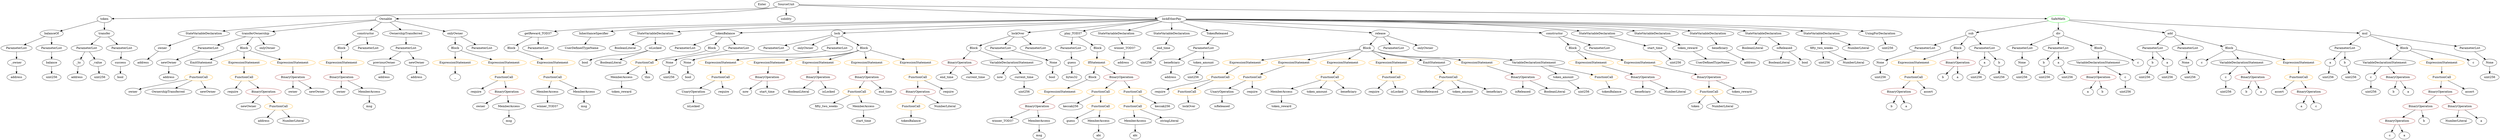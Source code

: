 strict digraph {
	graph [bb="0,0,10252,684"];
	node [label="\N"];
	Enter	[height=0.5,
		pos="3112.5,666",
		width=0.83628];
	VariableDeclaration_winner_TOD37	[color=black,
		height=0.5,
		label=winner_TOD37,
		pos="4587.5,450",
		width=1.9036];
	ElementaryTypeName_address_9	[color=black,
		height=0.5,
		label=address,
		pos="4575.5,378",
		width=1.0996];
	VariableDeclaration_winner_TOD37 -> ElementaryTypeName_address_9	[pos="e,4578.5,396.1 4584.6,431.7 4583.3,424.32 4581.8,415.52 4580.4,407.25"];
	ElementaryTypeName_uint256_4	[color=black,
		height=0.5,
		label=uint256,
		pos="8433.5,306",
		width=1.0442];
	FunctionDefinition_getReward_TOD37	[color=black,
		height=0.5,
		label=getReward_TOD37,
		pos="2182.5,522",
		width=2.3333];
	Block_Unnamed_14	[color=black,
		height=0.5,
		label=Block,
		pos="2070.5,450",
		width=0.90558];
	FunctionDefinition_getReward_TOD37 -> Block_Unnamed_14	[pos="e,2091.4,464.04 2156.3,504.59 2139.7,494.25 2118.3,480.87 2101,470.06"];
	ParameterList_Unnamed_26	[color=black,
		height=0.5,
		label=ParameterList,
		pos="2182.5,450",
		width=1.7095];
	FunctionDefinition_getReward_TOD37 -> ParameterList_Unnamed_26	[pos="e,2182.5,468.1 2182.5,503.7 2182.5,496.41 2182.5,487.73 2182.5,479.54"];
	ParameterList_Unnamed_5	[color=black,
		height=0.5,
		label=ParameterList,
		pos="7835.5,450",
		width=1.7095];
	Parameter_None_2	[color=black,
		height=0.5,
		label=None,
		pos="7654.5,378",
		width=0.85014];
	ParameterList_Unnamed_5 -> Parameter_None_2	[pos="e,7678.6,389.41 7798,435.37 7769.5,424.91 7729.4,409.94 7694.5,396 7692.8,395.29 7690.9,394.55 7689.1,393.79"];
	ParameterList_Unnamed_6	[color=black,
		height=0.5,
		label=ParameterList,
		pos="8803.5,450",
		width=1.7095];
	Parameter_b_3	[color=black,
		height=0.5,
		label=b,
		pos="8796.5,378",
		width=0.75];
	ParameterList_Unnamed_6 -> Parameter_b_3	[pos="e,8798.3,396.1 8801.8,431.7 8801.1,424.41 8800.2,415.73 8799.4,407.54"];
	Parameter_a_3	[color=black,
		height=0.5,
		label=a,
		pos="8868.5,378",
		width=0.75];
	ParameterList_Unnamed_6 -> Parameter_a_3	[pos="e,8855,393.57 8818.9,432.41 8827.4,423.28 8838.1,411.81 8847.3,401.85"];
	Parameter_None_3	[color=black,
		height=0.5,
		label=None,
		pos="8944.5,378",
		width=0.85014];
	ElementaryTypeName_uint256_13	[color=black,
		height=0.5,
		label=uint256,
		pos="8961.5,306",
		width=1.0442];
	Parameter_None_3 -> ElementaryTypeName_uint256_13	[pos="e,8957.4,324.1 8948.7,359.7 8950.5,352.32 8952.7,343.52 8954.7,335.25"];
	ParameterList_Unnamed_20	[color=black,
		height=0.5,
		label=ParameterList,
		pos="3157.5,450",
		width=1.7095];
	Parameter_newOwner	[color=black,
		height=0.5,
		label=newOwner,
		pos="687.54,378",
		width=1.4046];
	ElementaryTypeName_address_5	[color=black,
		height=0.5,
		label=address,
		pos="687.54,306",
		width=1.0996];
	Parameter_newOwner -> ElementaryTypeName_address_5	[pos="e,687.54,324.1 687.54,359.7 687.54,352.41 687.54,343.73 687.54,335.54"];
	UnaryOperation_Unnamed_1	[color=black,
		height=0.5,
		label=UnaryOperation,
		pos="4990.5,234",
		width=1.9452];
	Identifier_isReleased	[color=black,
		height=0.5,
		label=isReleased,
		pos="4990.5,162",
		width=1.3907];
	UnaryOperation_Unnamed_1 -> Identifier_isReleased	[pos="e,4990.5,180.1 4990.5,215.7 4990.5,208.41 4990.5,199.73 4990.5,191.54"];
	BinaryOperation_Unnamed_16	[color=brown,
		height=0.5,
		label=BinaryOperation,
		pos="3739.5,234",
		width=1.9867];
	FunctionCall_Unnamed_11	[color=orange,
		height=0.5,
		label=FunctionCall,
		pos="3684.5,162",
		width=1.6125];
	BinaryOperation_Unnamed_16 -> FunctionCall_Unnamed_11	[pos="e,3697.7,179.79 3726.2,216.05 3719.8,207.89 3712,197.91 3704.8,188.82"];
	NumberLiteral_Unnamed_6	[color=black,
		height=0.5,
		label=NumberLiteral,
		pos="3824.5,162",
		width=1.765];
	BinaryOperation_Unnamed_16 -> NumberLiteral_Unnamed_6	[pos="e,3804.5,179.47 3759.7,216.41 3770.5,207.52 3784,196.41 3795.8,186.63"];
	FunctionDefinition_balanceOf	[color=black,
		height=0.5,
		label=balanceOf,
		pos="202.54,522",
		width=1.3491];
	ParameterList_Unnamed_8	[color=black,
		height=0.5,
		label=ParameterList,
		pos="61.543,450",
		width=1.7095];
	FunctionDefinition_balanceOf -> ParameterList_Unnamed_8	[pos="e,91.638,465.94 174.35,507 153.58,496.69 125.04,482.52 101.86,471.02"];
	ParameterList_Unnamed_9	[color=black,
		height=0.5,
		label=ParameterList,
		pos="202.54,450",
		width=1.7095];
	FunctionDefinition_balanceOf -> ParameterList_Unnamed_9	[pos="e,202.54,468.1 202.54,503.7 202.54,496.41 202.54,487.73 202.54,479.54"];
	ExpressionStatement_Unnamed_17	[color=orange,
		height=0.5,
		label=ExpressionStatement,
		pos="5080.5,378",
		width=2.458];
	FunctionCall_Unnamed_15	[color=orange,
		height=0.5,
		label=FunctionCall,
		pos="4981.5,306",
		width=1.6125];
	ExpressionStatement_Unnamed_17 -> FunctionCall_Unnamed_15	[pos="e,5004,322.91 5056.8,360.23 5043.8,351.03 5027.5,339.5 5013.4,329.52"];
	Identifier_winner_TOD37	[color=black,
		height=0.5,
		label=winner_TOD37,
		pos="4070.5,90",
		width=1.9036];
	StateVariableDeclaration_Unnamed	[color=black,
		height=0.5,
		label=StateVariableDeclaration,
		pos="718.54,522",
		width=2.8184];
	VariableDeclaration_owner	[color=black,
		height=0.5,
		label=owner,
		pos="644.54,450",
		width=0.93331];
	StateVariableDeclaration_Unnamed -> VariableDeclaration_owner	[pos="e,660.53,466.12 700.63,504.05 691.07,495.01 679.17,483.76 668.8,473.95"];
	InheritanceSpecifier_Unnamed	[color=black,
		height=0.5,
		label=InheritanceSpecifier,
		pos="2416.5,522",
		width=2.3333];
	UserDefinedTypeName_Unnamed	[color=black,
		height=0.5,
		label=UserDefinedTypeName,
		pos="2360.5,450",
		width=2.7214];
	InheritanceSpecifier_Unnamed -> UserDefinedTypeName_Unnamed	[pos="e,2374.4,468.28 2403,504.05 2396.5,496.01 2388.7,486.2 2381.5,477.23"];
	ElementaryTypeName_uint256_18	[color=black,
		height=0.5,
		label=uint256,
		pos="6798.5,378",
		width=1.0442];
	Identifier_isReleased_1	[color=black,
		height=0.5,
		label=isReleased,
		pos="6258.5,234",
		width=1.3907];
	Parameter_balance	[color=black,
		height=0.5,
		label=balance,
		pos="202.54,378",
		width=1.0719];
	ElementaryTypeName_uint256_15	[color=black,
		height=0.5,
		label=uint256,
		pos="202.54,306",
		width=1.0442];
	Parameter_balance -> ElementaryTypeName_uint256_15	[pos="e,202.54,324.1 202.54,359.7 202.54,352.41 202.54,343.73 202.54,335.54"];
	Identifier_TokenReleased	[color=black,
		height=0.5,
		label=TokenReleased,
		pos="5856.5,234",
		width=1.8897];
	VariableDeclaration_c	[color=black,
		height=0.5,
		label=c,
		pos="9706.5,306",
		width=0.75];
	ElementaryTypeName_uint256_3	[color=black,
		height=0.5,
		label=uint256,
		pos="9706.5,234",
		width=1.0442];
	VariableDeclaration_c -> ElementaryTypeName_uint256_3	[pos="e,9706.5,252.1 9706.5,287.7 9706.5,280.41 9706.5,271.73 9706.5,263.54"];
	Identifier_owner_2	[color=black,
		height=0.5,
		label=owner,
		pos="518.54,234",
		width=0.93331];
	ExpressionStatement_Unnamed_16	[color=orange,
		height=0.5,
		label=ExpressionStatement,
		pos="5275.5,378",
		width=2.458];
	FunctionCall_Unnamed_14	[color=orange,
		height=0.5,
		label=FunctionCall,
		pos="5115.5,306",
		width=1.6125];
	ExpressionStatement_Unnamed_16 -> FunctionCall_Unnamed_14	[pos="e,5148.2,321.28 5239.2,361.12 5215.3,350.63 5183.8,336.85 5158.6,325.82"];
	BinaryOperation_Unnamed_15	[color=brown,
		height=0.5,
		label=BinaryOperation,
		pos="6755.5,306",
		width=1.9867];
	Identifier_beneficiary	[color=black,
		height=0.5,
		label=beneficiary,
		pos="6755.5,234",
		width=1.4184];
	BinaryOperation_Unnamed_15 -> Identifier_beneficiary	[pos="e,6755.5,252.1 6755.5,287.7 6755.5,280.41 6755.5,271.73 6755.5,263.54"];
	NumberLiteral_Unnamed_5	[color=black,
		height=0.5,
		label=NumberLiteral,
		pos="6888.5,234",
		width=1.765];
	BinaryOperation_Unnamed_15 -> NumberLiteral_Unnamed_5	[pos="e,6859.3,250.42 6785.4,289.29 6804.3,279.36 6828.9,266.41 6849.3,255.66"];
	VariableDeclaration_c_2	[color=black,
		height=0.5,
		label=c,
		pos="9090.5,306",
		width=0.75];
	ElementaryTypeName_uint256_14	[color=black,
		height=0.5,
		label=uint256,
		pos="9090.5,234",
		width=1.0442];
	VariableDeclaration_c_2 -> ElementaryTypeName_uint256_14	[pos="e,9090.5,252.1 9090.5,287.7 9090.5,280.41 9090.5,271.73 9090.5,263.54"];
	ElementaryTypeName_address	[color=black,
		height=0.5,
		label=address,
		pos="61.543,306",
		width=1.0996];
	MemberAccess_Unnamed_6	[color=black,
		height=0.5,
		label=MemberAccess,
		pos="4628.5,90",
		width=1.9174];
	Identifier_abi_1	[color=black,
		height=0.5,
		label=abi,
		pos="4628.5,18",
		width=0.75];
	MemberAccess_Unnamed_6 -> Identifier_abi_1	[pos="e,4628.5,36.104 4628.5,71.697 4628.5,64.407 4628.5,55.726 4628.5,47.536"];
	BooleanLiteral_Unnamed_3	[color=black,
		height=0.5,
		label=BooleanLiteral,
		pos="7111.5,450",
		width=1.7788];
	BinaryOperation_Unnamed_6	[color=brown,
		height=0.5,
		label=BinaryOperation,
		pos="7730.5,234",
		width=1.9867];
	Identifier_b_3	[color=black,
		height=0.5,
		label=b,
		pos="7694.5,162",
		width=0.75];
	BinaryOperation_Unnamed_6 -> Identifier_b_3	[pos="e,7702.8,179.14 7721.6,215.7 7717.6,207.75 7712.6,198.16 7708.1,189.34"];
	Identifier_a_4	[color=black,
		height=0.5,
		label=a,
		pos="7766.5,162",
		width=0.75];
	BinaryOperation_Unnamed_6 -> Identifier_a_4	[pos="e,7758.2,179.14 7739.4,215.7 7743.5,207.75 7748.5,198.16 7753,189.34"];
	StateVariableDeclaration_Unnamed_3	[color=black,
		height=0.5,
		label=StateVariableDeclaration,
		pos="2667.5,522",
		width=2.8184];
	BooleanLiteral_Unnamed_1	[color=black,
		height=0.5,
		label=BooleanLiteral,
		pos="2540.5,450",
		width=1.7788];
	StateVariableDeclaration_Unnamed_3 -> BooleanLiteral_Unnamed_1	[pos="e,2568.7,466.51 2637.4,504.41 2619.9,494.72 2597.5,482.4 2578.7,472.04"];
	VariableDeclaration_isLocked	[color=black,
		height=0.5,
		label=isLocked,
		pos="2667.5,450",
		width=1.2521];
	StateVariableDeclaration_Unnamed_3 -> VariableDeclaration_isLocked	[pos="e,2667.5,468.1 2667.5,503.7 2667.5,496.41 2667.5,487.73 2667.5,479.54"];
	Identifier_guess	[color=black,
		height=0.5,
		label=guess,
		pos="4353.5,90",
		width=0.87786];
	Identifier_b_4	[color=black,
		height=0.5,
		label=b,
		pos="7900.5,306",
		width=0.75];
	ElementaryTypeName_bytes32	[color=black,
		height=0.5,
		label=bytes32,
		pos="4361.5,306",
		width=1.0996];
	Identifier_b_5	[color=black,
		height=0.5,
		label=b,
		pos="9190.5,234",
		width=0.75];
	BinaryOperation_Unnamed_17	[color=brown,
		height=0.5,
		label=BinaryOperation,
		pos="3107.5,306",
		width=1.9867];
	Identifier_now	[color=black,
		height=0.5,
		label=now,
		pos="3015.5,234",
		width=0.75];
	BinaryOperation_Unnamed_17 -> Identifier_now	[pos="e,3032.9,248.2 3085.7,288.41 3072.6,278.42 3055.8,265.64 3041.9,255.09"];
	Identifier_start_time	[color=black,
		height=0.5,
		label=start_time,
		pos="3107.5,234",
		width=1.3076];
	BinaryOperation_Unnamed_17 -> Identifier_start_time	[pos="e,3107.5,252.1 3107.5,287.7 3107.5,280.41 3107.5,271.73 3107.5,263.54"];
	ElementaryTypeName_address_4	[color=black,
		height=0.5,
		label=address,
		pos="1691.5,306",
		width=1.0996];
	Block_Unnamed_7	[color=black,
		height=0.5,
		label=Block,
		pos="6361.5,450",
		width=0.90558];
	ExpressionStatement_Unnamed_9	[color=orange,
		height=0.5,
		label=ExpressionStatement,
		pos="6459.5,378",
		width=2.458];
	Block_Unnamed_7 -> ExpressionStatement_Unnamed_9	[pos="e,6436.1,395.76 6380.9,435.17 6394,425.8 6411.7,413.19 6426.9,402.29"];
	ExpressionStatement_Unnamed_8	[color=orange,
		height=0.5,
		label=ExpressionStatement,
		pos="6654.5,378",
		width=2.458];
	Block_Unnamed_7 -> ExpressionStatement_Unnamed_8	[pos="e,6591.3,390.91 6386.4,437.82 6391.7,435.7 6397.2,433.64 6402.5,432 6435.1,421.94 6518.1,405.09 6580,393.1"];
	VariableDeclaration_token_amount_1	[color=black,
		height=0.5,
		label=token_amount,
		pos="6425.5,306",
		width=1.765];
	ElementaryTypeName_uint256_24	[color=black,
		height=0.5,
		label=uint256,
		pos="6510.5,234",
		width=1.0442];
	VariableDeclaration_token_amount_1 -> ElementaryTypeName_uint256_24	[pos="e,6492.4,249.95 6445.3,288.76 6456.7,279.34 6471.3,267.34 6483.7,257.06"];
	FunctionDefinition_sub	[color=black,
		height=0.5,
		label=sub,
		pos="8027.5,522",
		width=0.75];
	FunctionDefinition_sub -> ParameterList_Unnamed_5	[pos="e,7873,464.64 8004.4,512.56 7974.6,501.69 7922,482.53 7883.4,468.47"];
	Block_Unnamed_2	[color=black,
		height=0.5,
		label=Block,
		pos="7969.5,450",
		width=0.90558];
	FunctionDefinition_sub -> Block_Unnamed_2	[pos="e,7982.5,466.64 8015,505.81 8007.6,496.94 7998.2,485.55 7989.8,475.45"];
	ParameterList_Unnamed_4	[color=black,
		height=0.5,
		label=ParameterList,
		pos="8086.5,450",
		width=1.7095];
	FunctionDefinition_sub -> ParameterList_Unnamed_4	[pos="e,8072.5,467.63 8040.3,505.81 8047.6,497.19 8056.9,486.18 8065.2,476.29"];
	ElementaryTypeName_address_3	[color=black,
		height=0.5,
		label=address,
		pos="1555.5,306",
		width=1.0996];
	Identifier_token	[color=black,
		height=0.5,
		label=token,
		pos="6972.5,162",
		width=0.864];
	FunctionDefinition_div	[color=black,
		height=0.5,
		label=div,
		pos="8394.5,522",
		width=0.75];
	ParameterList_Unnamed_3	[color=black,
		height=0.5,
		label=ParameterList,
		pos="8249.5,450",
		width=1.7095];
	FunctionDefinition_div -> ParameterList_Unnamed_3	[pos="e,8280.4,465.9 8373.1,510.67 8351.5,500.23 8317.5,483.83 8290.7,470.86"];
	ParameterList_Unnamed_2	[color=black,
		height=0.5,
		label=ParameterList,
		pos="8394.5,450",
		width=1.7095];
	FunctionDefinition_div -> ParameterList_Unnamed_2	[pos="e,8394.5,468.1 8394.5,503.7 8394.5,496.41 8394.5,487.73 8394.5,479.54"];
	Block_Unnamed_1	[color=black,
		height=0.5,
		label=Block,
		pos="8560.5,450",
		width=0.90558];
	FunctionDefinition_div -> Block_Unnamed_1	[pos="e,8535.3,461.66 8416.9,511.56 8444.6,499.89 8492,479.89 8524.8,466.09"];
	Identifier_fifty_two_weeks	[color=black,
		height=0.5,
		label=fifty_two_weeks,
		pos="3351.5,162",
		width=2.0145];
	FunctionCall_Unnamed_8	[color=orange,
		height=0.5,
		label=FunctionCall,
		pos="2623.5,378",
		width=1.6125];
	MemberAccess_Unnamed_2	[color=black,
		height=0.5,
		label=MemberAccess,
		pos="2524.5,306",
		width=1.9174];
	FunctionCall_Unnamed_8 -> MemberAccess_Unnamed_2	[pos="e,2547.6,323.31 2601.1,361.12 2588,351.85 2571.2,340.01 2556.7,329.76"];
	Identifier_this	[color=black,
		height=0.5,
		label=this,
		pos="2638.5,306",
		width=0.75];
	FunctionCall_Unnamed_8 -> Identifier_this	[pos="e,2634.9,324.1 2627.3,359.7 2628.8,352.32 2630.7,343.52 2632.5,335.25"];
	ElementaryTypeName_uint256_11	[color=black,
		height=0.5,
		label=uint256,
		pos="8868.5,306",
		width=1.0442];
	Identifier_a_7	[color=black,
		height=0.5,
		label=a,
		pos="9449.5,162",
		width=0.75];
	Parameter_a_2	[color=black,
		height=0.5,
		label=a,
		pos="8086.5,378",
		width=0.75];
	ElementaryTypeName_uint256_8	[color=black,
		height=0.5,
		label=uint256,
		pos="8061.5,306",
		width=1.0442];
	Parameter_a_2 -> ElementaryTypeName_uint256_8	[pos="e,8067.5,323.79 8080.5,360.05 8077.8,352.4 8074.5,343.16 8071.4,334.56"];
	FunctionCall_Unnamed_12	[color=orange,
		height=0.5,
		label=FunctionCall,
		pos="3484.5,234",
		width=1.6125];
	FunctionCall_Unnamed_12 -> Identifier_fifty_two_weeks	[pos="e,3381.4,178.72 3456,217.98 3437.2,208.09 3412.3,194.98 3391.5,184.05"];
	MemberAccess_Unnamed_3	[color=black,
		height=0.5,
		label=MemberAccess,
		pos="3511.5,162",
		width=1.9174];
	FunctionCall_Unnamed_12 -> MemberAccess_Unnamed_3	[pos="e,3504.9,180.1 3491.2,215.7 3494.1,208.15 3497.6,199.12 3500.9,190.68"];
	FunctionCall_Unnamed_10	[color=orange,
		height=0.5,
		label=FunctionCall,
		pos="3728.5,306",
		width=1.6125];
	FunctionCall_Unnamed_10 -> BinaryOperation_Unnamed_16	[pos="e,3736.9,252.1 3731.3,287.7 3732.4,280.32 3733.8,271.52 3735.1,263.25"];
	Identifier_require_3	[color=black,
		height=0.5,
		label=require,
		pos="3865.5,234",
		width=1.0026];
	FunctionCall_Unnamed_10 -> Identifier_require_3	[pos="e,3841.1,247.48 3757.6,290.15 3779,279.21 3808.3,264.27 3830.9,252.7"];
	BooleanLiteral_Unnamed_4	[color=black,
		height=0.5,
		label=BooleanLiteral,
		pos="3236.5,234",
		width=1.7788];
	Identifier_lockOver	[color=black,
		height=0.5,
		label=lockOver,
		pos="4858.5,162",
		width=1.2521];
	EmitStatement_Unnamed	[color=black,
		height=0.5,
		label=EmitStatement,
		pos="820.54,378",
		width=1.7788];
	FunctionCall_Unnamed_6	[color=orange,
		height=0.5,
		label=FunctionCall,
		pos="811.54,306",
		width=1.6125];
	EmitStatement_Unnamed -> FunctionCall_Unnamed_6	[pos="e,813.74,324.1 818.32,359.7 817.37,352.32 816.24,343.52 815.17,335.25"];
	Parameter_None_5	[color=black,
		height=0.5,
		label=None,
		pos="2809.5,378",
		width=0.85014];
	ElementaryTypeName_bool_3	[color=black,
		height=0.5,
		label=bool,
		pos="2811.5,306",
		width=0.76697];
	Parameter_None_5 -> ElementaryTypeName_bool_3	[pos="e,2811.1,324.1 2810,359.7 2810.2,352.41 2810.5,343.73 2810.7,335.54"];
	ModifierInvocation_onlyOwner_1	[color=black,
		height=0.5,
		label=onlyOwner,
		pos="3288.5,450",
		width=1.4323];
	BinaryOperation_Unnamed	[color=brown,
		height=0.5,
		label=BinaryOperation,
		pos="9823.5,306",
		width=1.9867];
	Identifier_b	[color=black,
		height=0.5,
		label=b,
		pos="9805.5,234",
		width=0.75];
	BinaryOperation_Unnamed -> Identifier_b	[pos="e,9809.9,252.1 9819.1,287.7 9817.2,280.32 9814.9,271.52 9812.8,263.25"];
	Identifier_a	[color=black,
		height=0.5,
		label=a,
		pos="9877.5,234",
		width=0.75];
	BinaryOperation_Unnamed -> Identifier_a	[pos="e,9865.7,250.36 9836.6,288.05 9843.3,279.44 9851.5,268.81 9858.8,259.33"];
	Identifier_OwnershipTransferred	[color=black,
		height=0.5,
		label=OwnershipTransferred,
		pos="664.54,234",
		width=2.6243];
	BooleanLiteral_Unnamed_2	[color=black,
		height=0.5,
		label=BooleanLiteral,
		pos="7230.5,378",
		width=1.7788];
	ElementaryTypeName_uint256_20	[color=black,
		height=0.5,
		label=uint256,
		pos="7423.5,378",
		width=1.0442];
	Block_Unnamed_11	[color=black,
		height=0.5,
		label=Block,
		pos="5567.5,450",
		width=0.90558];
	Block_Unnamed_11 -> ExpressionStatement_Unnamed_17	[pos="e,5145.3,390.58 5535.7,445.06 5469.3,436.75 5310.9,416.49 5178.5,396 5171.4,394.89 5164,393.7 5156.6,392.47"];
	Block_Unnamed_11 -> ExpressionStatement_Unnamed_16	[pos="e,5331.4,392.38 5537.9,441.9 5492.4,430.99 5404.1,409.81 5342.5,395.05"];
	ExpressionStatement_Unnamed_18	[color=orange,
		height=0.5,
		label=ExpressionStatement,
		pos="5470.5,378",
		width=2.458];
	Block_Unnamed_11 -> ExpressionStatement_Unnamed_18	[pos="e,5493.8,395.76 5548.4,435.17 5535.4,425.8 5517.9,413.19 5502.8,402.29"];
	ExpressionStatement_Unnamed_15	[color=orange,
		height=0.5,
		label=ExpressionStatement,
		pos="5665.5,378",
		width=2.458];
	Block_Unnamed_11 -> ExpressionStatement_Unnamed_15	[pos="e,5642.1,395.76 5586.9,435.17 5600,425.8 5617.7,413.19 5632.9,402.29"];
	EmitStatement_Unnamed_1	[color=black,
		height=0.5,
		label=EmitStatement,
		pos="5836.5,378",
		width=1.7788];
	Block_Unnamed_11 -> EmitStatement_Unnamed_1	[pos="e,5788.2,390.12 5592.5,437.91 5597.7,435.78 5603.3,433.7 5608.5,432 5612.6,430.69 5710.9,407.95 5777.1,392.69"];
	ExpressionStatement_Unnamed_19	[color=orange,
		height=0.5,
		label=ExpressionStatement,
		pos="6007.5,378",
		width=2.458];
	Block_Unnamed_11 -> ExpressionStatement_Unnamed_19	[pos="e,5943,390.69 5591.9,437.63 5597.3,435.47 5603,433.44 5608.5,432 5738.9,397.88 5776.2,415.52 5909.5,396 5916.7,394.95 5924.2,393.78 \
5931.7,392.56"];
	VariableDeclarationStatement_Unnamed_4	[color=black,
		height=0.5,
		label=VariableDeclarationStatement,
		pos="6233.5,378",
		width=3.3174];
	Block_Unnamed_11 -> VariableDeclarationStatement_Unnamed_4	[pos="e,6148.3,390.95 5591.8,437.43 5597.2,435.29 5603,433.32 5608.5,432 5823.6,381.02 5884.7,418.45 6104.5,396 6115.1,394.93 6126,393.68 \
6136.9,392.36"];
	Identifier_a_5	[color=black,
		height=0.5,
		label=a,
		pos="7972.5,306",
		width=0.75];
	Identifier_require_4	[color=black,
		height=0.5,
		label=require,
		pos="5626.5,234",
		width=1.0026];
	FunctionCall_Unnamed_18	[color=orange,
		height=0.5,
		label=FunctionCall,
		pos="5429.5,306",
		width=1.6125];
	ExpressionStatement_Unnamed_18 -> FunctionCall_Unnamed_18	[pos="e,5439.6,324.1 5460.4,359.7 5455.8,351.9 5450.3,342.51 5445.3,333.83"];
	Identifier_winner_TOD37_1	[color=black,
		height=0.5,
		label=winner_TOD37,
		pos="2216.5,162",
		width=1.9036];
	ParameterList_Unnamed_18	[color=black,
		height=0.5,
		label=ParameterList,
		pos="2792.5,450",
		width=1.7095];
	MemberAccess_Unnamed_4	[color=black,
		height=0.5,
		label=MemberAccess,
		pos="5237.5,234",
		width=1.9174];
	Identifier_token_reward_2	[color=black,
		height=0.5,
		label=token_reward,
		pos="5237.5,162",
		width=1.7095];
	MemberAccess_Unnamed_4 -> Identifier_token_reward_2	[pos="e,5237.5,180.1 5237.5,215.7 5237.5,208.41 5237.5,199.73 5237.5,191.54"];
	ElementaryTypeName_uint256_12	[color=black,
		height=0.5,
		label=uint256,
		pos="8775.5,306",
		width=1.0442];
	Parameter_b_3 -> ElementaryTypeName_uint256_12	[pos="e,8780.7,324.28 8791.5,360.05 8789.2,352.6 8786.5,343.64 8784,335.22"];
	BinaryOperation_Unnamed_18	[color=brown,
		height=0.5,
		label=BinaryOperation,
		pos="3531.5,306",
		width=1.9867];
	BinaryOperation_Unnamed_18 -> FunctionCall_Unnamed_12	[pos="e,3495.8,251.79 3520.2,288.05 3514.7,279.97 3508.1,270.12 3502.1,261.11"];
	Identifier_end_time	[color=black,
		height=0.5,
		label=end_time,
		pos="3605.5,234",
		width=1.2382];
	BinaryOperation_Unnamed_18 -> Identifier_end_time	[pos="e,3588.6,250.99 3549.1,288.41 3558.4,279.57 3570.1,268.53 3580.4,258.79"];
	ExpressionStatement_Unnamed_10	[color=orange,
		height=0.5,
		label=ExpressionStatement,
		pos="2946.5,378",
		width=2.458];
	FunctionCall_Unnamed_9	[color=orange,
		height=0.5,
		label=FunctionCall,
		pos="2934.5,306",
		width=1.6125];
	ExpressionStatement_Unnamed_10 -> FunctionCall_Unnamed_9	[pos="e,2937.5,324.1 2943.6,359.7 2942.3,352.32 2940.8,343.52 2939.4,335.25"];
	Identifier_assert_1	[color=black,
		height=0.5,
		label=assert,
		pos="7852.5,234",
		width=0.89172];
	ExpressionStatement_Unnamed_21	[color=orange,
		height=0.5,
		label=ExpressionStatement,
		pos="2238.5,378",
		width=2.458];
	Block_Unnamed_14 -> ExpressionStatement_Unnamed_21	[pos="e,2200.9,394.68 2096.1,438.37 2121,427.97 2159.7,411.87 2190.4,399.06"];
	Identifier_c_3	[color=black,
		height=0.5,
		label=c,
		pos="9521.5,162",
		width=0.75];
	FunctionCall_Unnamed_13	[color=orange,
		height=0.5,
		label=FunctionCall,
		pos="5665.5,306",
		width=1.6125];
	ExpressionStatement_Unnamed_15 -> FunctionCall_Unnamed_13	[pos="e,5665.5,324.1 5665.5,359.7 5665.5,352.41 5665.5,343.73 5665.5,335.54"];
	ExpressionStatement_Unnamed_3	[color=orange,
		height=0.5,
		label=ExpressionStatement,
		pos="1381.5,378",
		width=2.458];
	BinaryOperation_Unnamed_10	[color=brown,
		height=0.5,
		label=BinaryOperation,
		pos="1385.5,306",
		width=1.9867];
	ExpressionStatement_Unnamed_3 -> BinaryOperation_Unnamed_10	[pos="e,1384.6,324.1 1382.5,359.7 1382.9,352.41 1383.4,343.73 1383.9,335.54"];
	FunctionDefinition_tokenBalance	[color=black,
		height=0.5,
		label=tokenBalance,
		pos="2960.5,522",
		width=1.6679];
	FunctionDefinition_tokenBalance -> ParameterList_Unnamed_18	[pos="e,2826.8,465.26 2926.5,506.83 2900.8,496.1 2865.2,481.26 2837.1,469.57"];
	Block_Unnamed_8	[color=black,
		height=0.5,
		label=Block,
		pos="2904.5,450",
		width=0.90558];
	FunctionDefinition_tokenBalance -> Block_Unnamed_8	[pos="e,2917.2,466.83 2947,504.05 2940.2,495.56 2931.8,485.11 2924.3,475.73"];
	ParameterList_Unnamed_19	[color=black,
		height=0.5,
		label=ParameterList,
		pos="3016.5,450",
		width=1.7095];
	FunctionDefinition_tokenBalance -> ParameterList_Unnamed_19	[pos="e,3003.1,467.79 2974.1,504.05 2980.7,495.8 2988.8,485.7 2996.1,476.54"];
	ExpressionStatement_Unnamed_5	[color=orange,
		height=0.5,
		label=ExpressionStatement,
		pos="1848.5,378",
		width=2.458];
	Identifier__	[color=black,
		height=0.5,
		label=_,
		pos="1848.5,306",
		width=0.75];
	ExpressionStatement_Unnamed_5 -> Identifier__	[pos="e,1848.5,324.1 1848.5,359.7 1848.5,352.41 1848.5,343.73 1848.5,335.54"];
	ExpressionStatement_Unnamed_6	[color=orange,
		height=0.5,
		label=ExpressionStatement,
		pos="991.54,378",
		width=2.458];
	FunctionCall_Unnamed_4	[color=orange,
		height=0.5,
		label=FunctionCall,
		pos="991.54,306",
		width=1.6125];
	ExpressionStatement_Unnamed_6 -> FunctionCall_Unnamed_4	[pos="e,991.54,324.1 991.54,359.7 991.54,352.41 991.54,343.73 991.54,335.54"];
	Identifier_assert_2	[color=black,
		height=0.5,
		label=assert,
		pos="9363.5,234",
		width=0.89172];
	Identifier_token_reward_1	[color=black,
		height=0.5,
		label=token_reward,
		pos="2524.5,234",
		width=1.7095];
	MemberAccess_Unnamed_2 -> Identifier_token_reward_1	[pos="e,2524.5,252.1 2524.5,287.7 2524.5,280.41 2524.5,271.73 2524.5,263.54"];
	FunctionDefinition_lock	[color=black,
		height=0.5,
		label=lock,
		pos="3419.5,522",
		width=0.75];
	FunctionDefinition_lock -> ParameterList_Unnamed_20	[pos="e,3201.8,462.83 3394.9,514.41 3353.5,503.34 3268.9,480.74 3212.7,465.73"];
	FunctionDefinition_lock -> ModifierInvocation_onlyOwner_1	[pos="e,3316,465.69 3398.8,509.91 3379.3,499.5 3349.7,483.68 3326.1,471.06"];
	ParameterList_Unnamed_21	[color=black,
		height=0.5,
		label=ParameterList,
		pos="3419.5,450",
		width=1.7095];
	FunctionDefinition_lock -> ParameterList_Unnamed_21	[pos="e,3419.5,468.1 3419.5,503.7 3419.5,496.41 3419.5,487.73 3419.5,479.54"];
	Block_Unnamed_9	[color=black,
		height=0.5,
		label=Block,
		pos="3531.5,450",
		width=0.90558];
	FunctionDefinition_lock -> Block_Unnamed_9	[pos="e,3510.6,464.06 3438.8,508.97 3455.9,498.27 3481.2,482.44 3501.1,470.02"];
	ElementaryTypeName_uint256_9	[color=black,
		height=0.5,
		label=uint256,
		pos="8154.5,306",
		width=1.0442];
	ParameterList_Unnamed_17	[color=black,
		height=0.5,
		label=ParameterList,
		pos="6473.5,450",
		width=1.7095];
	Parameter_a	[color=black,
		height=0.5,
		label=a,
		pos="9543.5,378",
		width=0.75];
	ElementaryTypeName_uint256	[color=black,
		height=0.5,
		label=uint256,
		pos="9528.5,306",
		width=1.0442];
	Parameter_a -> ElementaryTypeName_uint256	[pos="e,9532.2,324.1 9539.8,359.7 9538.3,352.32 9536.4,343.52 9534.6,335.25"];
	FunctionCall_Unnamed_6 -> Identifier_owner_2	[pos="e,544.21,245.99 765.96,294.52 756.26,292.33 746.07,290.06 736.54,288 658.93,271.22 637.64,274.68 561.54,252 559.32,251.34 557.05,\
250.61 554.77,249.83"];
	FunctionCall_Unnamed_6 -> Identifier_OwnershipTransferred	[pos="e,698.66,251.24 780.73,290.33 759.92,280.42 732.13,267.18 708.94,256.14"];
	Identifier_newOwner_1	[color=black,
		height=0.5,
		label=newOwner,
		pos="827.54,234",
		width=1.4046];
	FunctionCall_Unnamed_6 -> Identifier_newOwner_1	[pos="e,823.63,252.1 815.5,287.7 817.18,280.32 819.19,271.52 821.09,263.25"];
	ExpressionStatement_Unnamed_1	[color=orange,
		height=0.5,
		label=ExpressionStatement,
		pos="7791.5,378",
		width=2.458];
	Block_Unnamed_2 -> ExpressionStatement_Unnamed_1	[pos="e,7830.9,394.49 7943.7,438.82 7916.9,428.32 7874.6,411.67 7841.4,398.6"];
	BinaryOperation_Unnamed_7	[color=brown,
		height=0.5,
		label=BinaryOperation,
		pos="7969.5,378",
		width=1.9867];
	Block_Unnamed_2 -> BinaryOperation_Unnamed_7	[pos="e,7969.5,396.1 7969.5,431.7 7969.5,424.41 7969.5,415.73 7969.5,407.54"];
	Identifier_isLocked	[color=black,
		height=0.5,
		label=isLocked,
		pos="2810.5,162",
		width=1.2521];
	VariableDeclarationStatement_Unnamed	[color=black,
		height=0.5,
		label=VariableDeclarationStatement,
		pos="9779.5,378",
		width=3.3174];
	VariableDeclarationStatement_Unnamed -> VariableDeclaration_c	[pos="e,9721.6,321.42 9761.9,360.05 9752.2,350.82 9740.2,339.29 9729.8,329.33"];
	VariableDeclarationStatement_Unnamed -> BinaryOperation_Unnamed	[pos="e,9812.8,324.1 9790.4,359.7 9795.3,351.9 9801.2,342.51 9806.7,333.83"];
	Parameter_b_1	[color=black,
		height=0.5,
		label=b,
		pos="8324.5,378",
		width=0.75];
	ElementaryTypeName_uint256_5	[color=black,
		height=0.5,
		label=uint256,
		pos="8340.5,306",
		width=1.0442];
	Parameter_b_1 -> ElementaryTypeName_uint256_5	[pos="e,8336.6,324.1 8328.5,359.7 8330.2,352.32 8332.2,343.52 8334.1,335.25"];
	ContractDefinition_token	[color=black,
		height=0.5,
		label=token,
		pos="413.54,594",
		width=0.864];
	ContractDefinition_token -> FunctionDefinition_balanceOf	[pos="e,237.82,534.7 386.82,584.13 352.11,572.62 290.96,552.33 248.68,538.3"];
	FunctionDefinition_transfer	[color=black,
		height=0.5,
		label=transfer,
		pos="413.54,522",
		width=1.0719];
	ContractDefinition_token -> FunctionDefinition_transfer	[pos="e,413.54,540.1 413.54,575.7 413.54,568.41 413.54,559.73 413.54,551.54"];
	FunctionCall_Unnamed_2	[color=orange,
		height=0.5,
		label=FunctionCall,
		pos="9410.5,306",
		width=1.6125];
	FunctionCall_Unnamed_2 -> Identifier_assert_2	[pos="e,9374.5,251.31 9399.2,288.05 9393.7,279.85 9386.9,269.83 9380.8,260.71"];
	BinaryOperation_Unnamed_9	[color=brown,
		height=0.5,
		label=BinaryOperation,
		pos="9485.5,234",
		width=1.9867];
	FunctionCall_Unnamed_2 -> BinaryOperation_Unnamed_9	[pos="e,9467.6,251.71 9428.3,288.41 9437.6,279.76 9449.1,269 9459.4,259.42"];
	FunctionDefinition_lockOver	[color=black,
		height=0.5,
		label=lockOver,
		pos="4144.5,522",
		width=1.2521];
	Block_Unnamed_10	[color=black,
		height=0.5,
		label=Block,
		pos="3962.5,450",
		width=0.90558];
	FunctionDefinition_lockOver -> Block_Unnamed_10	[pos="e,3988.1,461.74 4111.9,509.1 4083.3,498.55 4040.5,482.61 4003.5,468 4001.8,467.32 4000.1,466.62 3998.3,465.9"];
	ParameterList_Unnamed_23	[color=black,
		height=0.5,
		label=ParameterList,
		pos="4074.5,450",
		width=1.7095];
	FunctionDefinition_lockOver -> ParameterList_Unnamed_23	[pos="e,4091.2,467.63 4128.3,504.76 4119.7,496.14 4108.9,485.36 4099.3,475.73"];
	ParameterList_Unnamed_22	[color=black,
		height=0.5,
		label=ParameterList,
		pos="4215.5,450",
		width=1.7095];
	FunctionDefinition_lockOver -> ParameterList_Unnamed_22	[pos="e,4198.7,467.63 4161,504.76 4169.8,496.06 4180.9,485.15 4190.8,475.43"];
	Identifier_require_1	[color=black,
		height=0.5,
		label=require,
		pos="932.54,234",
		width=1.0026];
	FunctionCall_Unnamed_4 -> Identifier_require_1	[pos="e,946.02,250.99 977.56,288.41 970.33,279.83 961.36,269.19 953.34,259.67"];
	BinaryOperation_Unnamed_12	[color=brown,
		height=0.5,
		label=BinaryOperation,
		pos="1058.5,234",
		width=1.9867];
	FunctionCall_Unnamed_4 -> BinaryOperation_Unnamed_12	[pos="e,1042.3,251.96 1007.4,288.41 1015.5,279.99 1025.4,269.58 1034.4,260.2"];
	Identifier_end_time_1	[color=black,
		height=0.5,
		label=end_time,
		pos="3849.5,306",
		width=1.2382];
	FunctionDefinition_play_TOD37	[color=black,
		height=0.5,
		label=play_TOD37,
		pos="4377.5,522",
		width=1.6541];
	ParameterList_Unnamed_25	[color=black,
		height=0.5,
		label=ParameterList,
		pos="4356.5,450",
		width=1.7095];
	FunctionDefinition_play_TOD37 -> ParameterList_Unnamed_25	[pos="e,4361.7,468.1 4372.4,503.7 4370.1,496.24 4367.4,487.32 4364.9,478.97"];
	Block_Unnamed_12	[color=black,
		height=0.5,
		label=Block,
		pos="4468.5,450",
		width=0.90558];
	FunctionDefinition_play_TOD37 -> Block_Unnamed_12	[pos="e,4450,465.25 4398.6,504.76 4411.3,495.05 4427.5,482.6 4441.1,472.13"];
	ElementaryTypeName_bool	[color=black,
		height=0.5,
		label=bool,
		pos="481.54,306",
		width=0.76697];
	ParameterList_Unnamed_7	[color=black,
		height=0.5,
		label=ParameterList,
		pos="8944.5,450",
		width=1.7095];
	ParameterList_Unnamed_7 -> Parameter_None_3	[pos="e,8944.5,396.1 8944.5,431.7 8944.5,424.41 8944.5,415.73 8944.5,407.54"];
	ElementaryTypeName_uint256_16	[color=black,
		height=0.5,
		label=uint256,
		pos="396.54,306",
		width=1.0442];
	Parameter_guess	[color=black,
		height=0.5,
		label=guess,
		pos="4361.5,378",
		width=0.87786];
	ParameterList_Unnamed_25 -> Parameter_guess	[pos="e,4360.3,396.1 4357.8,431.7 4358.3,424.41 4358.9,415.73 4359.5,407.54"];
	Parameter_None_1	[color=black,
		height=0.5,
		label=None,
		pos="8247.5,378",
		width=0.85014];
	ParameterList_Unnamed_3 -> Parameter_None_1	[pos="e,8248,396.1 8249,431.7 8248.8,424.41 8248.6,415.73 8248.4,407.54"];
	ElementaryTypeName_uint256_10	[color=black,
		height=0.5,
		label=uint256,
		pos="7654.5,306",
		width=1.0442];
	ElementaryTypeName_uint256_23	[color=black,
		height=0.5,
		label=uint256,
		pos="4173.5,234",
		width=1.0442];
	Identifier_require	[color=black,
		height=0.5,
		label=require,
		pos="1918.5,234",
		width=1.0026];
	ElementaryTypeName_bool_2	[color=black,
		height=0.5,
		label=bool,
		pos="7340.5,378",
		width=0.76697];
	StateVariableDeclaration_Unnamed_8	[color=black,
		height=0.5,
		label=StateVariableDeclaration,
		pos="4556.5,522",
		width=2.8184];
	StateVariableDeclaration_Unnamed_8 -> VariableDeclaration_winner_TOD37	[pos="e,4580,468.1 4564.2,503.7 4567.6,496.07 4571.6,486.92 4575.4,478.4"];
	ElementaryTypeName_address_6	[color=black,
		height=0.5,
		label=address,
		pos="1061.5,90",
		width=1.0996];
	ParameterList_Unnamed	[color=black,
		height=0.5,
		label=ParameterList,
		pos="9615.5,450",
		width=1.7095];
	ParameterList_Unnamed -> Parameter_a	[pos="e,9558.1,393.11 9598.5,432.41 9588.9,423.06 9576.7,411.26 9566.3,401.13"];
	Parameter_b	[color=black,
		height=0.5,
		label=b,
		pos="9615.5,378",
		width=0.75];
	ParameterList_Unnamed -> Parameter_b	[pos="e,9615.5,396.1 9615.5,431.7 9615.5,424.41 9615.5,415.73 9615.5,407.54"];
	FunctionCall_Unnamed_7	[color=orange,
		height=0.5,
		label=FunctionCall,
		pos="7028.5,234",
		width=1.6125];
	FunctionCall_Unnamed_7 -> Identifier_token	[pos="e,6985.2,178.83 7015,216.05 7008.2,207.56 6999.8,197.11 6992.3,187.73"];
	NumberLiteral_Unnamed_4	[color=black,
		height=0.5,
		label=NumberLiteral,
		pos="7085.5,162",
		width=1.765];
	FunctionCall_Unnamed_7 -> NumberLiteral_Unnamed_4	[pos="e,7071.9,179.79 7042.3,216.05 7049.1,207.8 7057.3,197.7 7064.7,188.54"];
	stringLiteral_Unnamed	[color=black,
		height=0.5,
		label=stringLiteral,
		pos="4769.5,90",
		width=1.5016];
	BinaryOperation_Unnamed_20	[color=brown,
		height=0.5,
		label=BinaryOperation,
		pos="3904.5,378",
		width=1.9867];
	Block_Unnamed_10 -> BinaryOperation_Unnamed_20	[pos="e,3918.5,395.8 3949.4,433.12 3942.4,424.68 3933.6,414.1 3925.7,404.55"];
	VariableDeclarationStatement_Unnamed_3	[color=black,
		height=0.5,
		label=VariableDeclarationStatement,
		pos="4113.5,378",
		width=3.3174];
	Block_Unnamed_10 -> VariableDeclarationStatement_Unnamed_3	[pos="e,4077.8,395.57 3986.8,437.75 4008.5,427.69 4040.9,412.66 4067.5,400.32"];
	ParameterList_Unnamed_10	[color=black,
		height=0.5,
		label=ParameterList,
		pos="343.54,450",
		width=1.7095];
	FunctionDefinition_transfer -> ParameterList_Unnamed_10	[pos="e,360.34,467.8 397.66,505.12 388.96,496.42 377.99,485.45 368.21,475.66"];
	ParameterList_Unnamed_11	[color=black,
		height=0.5,
		label=ParameterList,
		pos="484.54,450",
		width=1.7095];
	FunctionDefinition_transfer -> ParameterList_Unnamed_11	[pos="e,467.59,467.71 429.3,505.46 438.17,496.72 449.46,485.59 459.51,475.68"];
	BinaryOperation_Unnamed_19	[color=brown,
		height=0.5,
		label=BinaryOperation,
		pos="3336.5,306",
		width=1.9867];
	BinaryOperation_Unnamed_19 -> BooleanLiteral_Unnamed_4	[pos="e,3259.5,251.07 3313.1,288.59 3299.8,279.31 3283.1,267.57 3268.6,257.44"];
	Identifier_isLocked_1	[color=black,
		height=0.5,
		label=isLocked,
		pos="3363.5,234",
		width=1.2521];
	BinaryOperation_Unnamed_19 -> Identifier_isLocked_1	[pos="e,3356.9,252.1 3343.2,287.7 3346.1,280.15 3349.6,271.12 3352.9,262.68"];
	Identifier_owner	[color=black,
		height=0.5,
		label=owner,
		pos="1385.5,234",
		width=0.93331];
	Parameter__to	[color=black,
		height=0.5,
		label=_to,
		pos="303.54,378",
		width=0.75];
	ElementaryTypeName_address_1	[color=black,
		height=0.5,
		label=address,
		pos="301.54,306",
		width=1.0996];
	Parameter__to -> ElementaryTypeName_address_1	[pos="e,302.03,324.1 303.05,359.7 302.84,352.41 302.59,343.73 302.36,335.54"];
	ElementaryTypeName_uint256_21	[color=black,
		height=0.5,
		label=uint256,
		pos="4867.5,306",
		width=1.0442];
	ExpressionStatement_Unnamed_12	[color=orange,
		height=0.5,
		label=ExpressionStatement,
		pos="3141.5,378",
		width=2.458];
	ExpressionStatement_Unnamed_12 -> BinaryOperation_Unnamed_17	[pos="e,3115.9,324.1 3133.1,359.7 3129.4,352.07 3125,342.92 3120.8,334.4"];
	Parameter_a_1	[color=black,
		height=0.5,
		label=a,
		pos="8396.5,378",
		width=0.75];
	Parameter_a_1 -> ElementaryTypeName_uint256_4	[pos="e,8424.8,323.63 8405.1,360.76 8409.4,352.75 8414.6,342.88 8419.4,333.79"];
	Identifier_a_3	[color=black,
		height=0.5,
		label=a,
		pos="8505.5,234",
		width=0.75];
	Block_Unnamed_4	[color=black,
		height=0.5,
		label=Block,
		pos="1381.5,450",
		width=0.90558];
	Block_Unnamed_4 -> ExpressionStatement_Unnamed_3	[pos="e,1381.5,396.1 1381.5,431.7 1381.5,424.41 1381.5,415.73 1381.5,407.54"];
	ContractDefinition_Ownable	[color=black,
		height=0.5,
		label=Ownable,
		pos="1563.5,594",
		width=1.2105];
	ContractDefinition_Ownable -> StateVariableDeclaration_Unnamed	[pos="e,808.86,530.48 1521.1,589.48 1392.6,578.84 1006,546.81 820.25,531.43"];
	FunctionDefinition_transferOwnership	[color=black,
		height=0.5,
		label=transferOwnership,
		pos="1042.5,522",
		width=2.1947];
	ContractDefinition_Ownable -> FunctionDefinition_transferOwnership	[pos="e,1109.3,531.96 1522.7,587.51 1436,575.87 1232.8,548.56 1120.5,533.47"];
	FunctionDefinition_constructor	[color=black,
		height=0.5,
		label=constructor,
		pos="1480.5,522",
		width=1.4877];
	ContractDefinition_Ownable -> FunctionDefinition_constructor	[pos="e,1499.8,539.22 1545.1,577.46 1534.3,568.32 1520.4,556.59 1508.2,546.35"];
	EventDefinition_OwnershipTransferred	[color=black,
		height=0.5,
		label=OwnershipTransferred,
		pos="1646.5,522",
		width=2.6243];
	ContractDefinition_Ownable -> EventDefinition_OwnershipTransferred	[pos="e,1626.4,539.96 1582,577.46 1592.5,568.61 1605.9,557.31 1617.7,547.3"];
	ModifierDefinition_onlyOwner	[color=black,
		height=0.5,
		label=onlyOwner,
		pos="1846.5,522",
		width=1.4323];
	ContractDefinition_Ownable -> ModifierDefinition_onlyOwner	[pos="e,1805.3,533.2 1600.2,583.92 1649.6,571.7 1737.8,549.9 1794.1,535.96"];
	Block_Unnamed	[color=black,
		height=0.5,
		label=Block,
		pos="9860.5,450",
		width=0.90558];
	Block_Unnamed -> VariableDeclarationStatement_Unnamed	[pos="e,9799.5,396.2 9843.8,434.5 9833.4,425.54 9819.8,413.81 9807.8,403.45"];
	ExpressionStatement_Unnamed	[color=orange,
		height=0.5,
		label=ExpressionStatement,
		pos="10006,378",
		width=2.458];
	Block_Unnamed -> ExpressionStatement_Unnamed	[pos="e,9972.3,395.03 9884.5,437.44 9905.6,427.27 9936.7,412.21 9962.2,399.93"];
	Identifier_c_1	[color=black,
		height=0.5,
		label=c,
		pos="10139,378",
		width=0.75];
	Block_Unnamed -> Identifier_c_1	[pos="e,10118,389.88 9892.1,444.42 9938.9,437.12 10029,421.04 10103,396 10104,395.47 10106,394.89 10107,394.28"];
	Identifier_newOwner	[color=black,
		height=0.5,
		label=newOwner,
		pos="995.54,162",
		width=1.4046];
	FunctionCall_Unnamed_20	[color=orange,
		height=0.5,
		label=FunctionCall,
		pos="4483.5,234",
		width=1.6125];
	Identifier_keccak256	[color=black,
		height=0.5,
		label=keccak256,
		pos="4357.5,162",
		width=1.3907];
	FunctionCall_Unnamed_20 -> Identifier_keccak256	[pos="e,4384,177.68 4456.2,217.81 4438,207.68 4413.8,194.24 4393.9,183.2"];
	FunctionCall_Unnamed_21	[color=orange,
		height=0.5,
		label=FunctionCall,
		pos="4483.5,162",
		width=1.6125];
	FunctionCall_Unnamed_20 -> FunctionCall_Unnamed_21	[pos="e,4483.5,180.1 4483.5,215.7 4483.5,208.41 4483.5,199.73 4483.5,191.54"];
	ParameterList_Unnamed_12	[color=black,
		height=0.5,
		label=ParameterList,
		pos="1646.5,450",
		width=1.7095];
	VariableDeclaration_previousOwner	[color=black,
		height=0.5,
		label=previousOwner,
		pos="1555.5,378",
		width=1.8759];
	ParameterList_Unnamed_12 -> VariableDeclaration_previousOwner	[pos="e,1576.8,395.39 1625.4,432.76 1613.7,423.73 1598.9,412.33 1585.9,402.35"];
	VariableDeclaration_newOwner	[color=black,
		height=0.5,
		label=newOwner,
		pos="1691.5,378",
		width=1.4046];
	ParameterList_Unnamed_12 -> VariableDeclaration_newOwner	[pos="e,1680.7,395.79 1657.4,432.05 1662.6,424.06 1668.8,414.33 1674.6,405.4"];
	ParameterList_Unnamed_21 -> Parameter_None_5	[pos="e,2832.4,390.22 3375.3,437.09 3366.8,435.13 3357.9,433.31 3349.5,432 3129.4,397.59 3066.1,448.28 2849.5,396 2847.4,395.48 2845.2,\
394.86 2843,394.17"];
	BooleanLiteral_Unnamed_5	[color=black,
		height=0.5,
		label=BooleanLiteral,
		pos="6390.5,234",
		width=1.7788];
	ElementaryTypeName_uint256_1	[color=black,
		height=0.5,
		label=uint256,
		pos="9621.5,306",
		width=1.0442];
	Parameter_b -> ElementaryTypeName_uint256_1	[pos="e,9620.1,324.1 9617,359.7 9617.7,352.41 9618.4,343.73 9619.1,335.54"];
	ParameterList_Unnamed_24	[color=black,
		height=0.5,
		label=ParameterList,
		pos="5679.5,450",
		width=1.7095];
	FunctionDefinition_add	[color=black,
		height=0.5,
		label=add,
		pos="8874.5,522",
		width=0.75];
	FunctionDefinition_add -> ParameterList_Unnamed_6	[pos="e,8820.5,467.7 8859.8,506.5 8850.8,497.59 8839,485.94 8828.5,475.62"];
	FunctionDefinition_add -> ParameterList_Unnamed_7	[pos="e,8927.8,467.7 8889,506.5 8898,497.59 8909.6,485.94 8919.9,475.62"];
	Block_Unnamed_3	[color=black,
		height=0.5,
		label=Block,
		pos="9120.5,450",
		width=0.90558];
	FunctionDefinition_add -> Block_Unnamed_3	[pos="e,9092,459.12 8899,514.03 8941.6,501.91 9029.7,476.85 9081,462.24"];
	Identifier_owner_1	[color=black,
		height=0.5,
		label=owner,
		pos="1925.5,162",
		width=0.93331];
	Identifier_owner_3	[color=black,
		height=0.5,
		label=owner,
		pos="1181.5,234",
		width=0.93331];
	BinaryOperation_Unnamed_23	[color=brown,
		height=0.5,
		label=BinaryOperation,
		pos="4217.5,162",
		width=1.9867];
	BinaryOperation_Unnamed_23 -> Identifier_winner_TOD37	[pos="e,4102.7,106.33 4185.3,145.64 4164,135.52 4136,122.16 4112.9,111.18"];
	MemberAccess_Unnamed_7	[color=black,
		height=0.5,
		label=MemberAccess,
		pos="4226.5,90",
		width=1.9174];
	BinaryOperation_Unnamed_23 -> MemberAccess_Unnamed_7	[pos="e,4224.3,108.1 4219.8,143.7 4220.7,136.32 4221.8,127.52 4222.9,119.25"];
	FunctionCall_Unnamed_1	[color=orange,
		height=0.5,
		label=FunctionCall,
		pos="7791.5,306",
		width=1.6125];
	ExpressionStatement_Unnamed_1 -> FunctionCall_Unnamed_1	[pos="e,7791.5,324.1 7791.5,359.7 7791.5,352.41 7791.5,343.73 7791.5,335.54"];
	Identifier_msg_3	[color=black,
		height=0.5,
		label=msg,
		pos="2372.5,162",
		width=0.75];
	MemberAccess_Unnamed	[color=black,
		height=0.5,
		label=MemberAccess,
		pos="1506.5,234",
		width=1.9174];
	Identifier_msg	[color=black,
		height=0.5,
		label=msg,
		pos="1506.5,162",
		width=0.75];
	MemberAccess_Unnamed -> Identifier_msg	[pos="e,1506.5,180.1 1506.5,215.7 1506.5,208.41 1506.5,199.73 1506.5,191.54"];
	FunctionCall_Unnamed_13 -> Identifier_require_4	[pos="e,5635.9,251.79 5656.1,288.05 5651.7,280.14 5646.3,270.54 5641.4,261.69"];
	Identifier_isLocked_2	[color=black,
		height=0.5,
		label=isLocked,
		pos="5725.5,234",
		width=1.2521];
	FunctionCall_Unnamed_13 -> Identifier_isLocked_2	[pos="e,5711.4,251.47 5679.8,288.41 5687,279.95 5696,269.49 5704,260.08"];
	Identifier_tokenBalance	[color=black,
		height=0.5,
		label=tokenBalance,
		pos="3684.5,90",
		width=1.6679];
	FunctionCall_Unnamed_11 -> Identifier_tokenBalance	[pos="e,3684.5,108.1 3684.5,143.7 3684.5,136.41 3684.5,127.73 3684.5,119.54"];
	FunctionCall_Unnamed_1 -> BinaryOperation_Unnamed_6	[pos="e,7745.3,251.96 7777.1,288.41 7769.8,280.08 7760.9,269.8 7752.8,260.49"];
	FunctionCall_Unnamed_1 -> Identifier_assert_1	[pos="e,7839,250.51 7806,288.41 7813.7,279.62 7823.2,268.66 7831.7,258.96"];
	ElementaryTypeName_bool_4	[color=black,
		height=0.5,
		label=bool,
		pos="4276.5,306",
		width=0.76697];
	ElementaryTypeName_uint256_7	[color=black,
		height=0.5,
		label=uint256,
		pos="8677.5,234",
		width=1.0442];
	VariableDeclaration_fifty_two_weeks	[color=black,
		height=0.5,
		label=fifty_two_weeks,
		pos="7410.5,450",
		width=2.0145];
	VariableDeclaration_fifty_two_weeks -> ElementaryTypeName_uint256_20	[pos="e,7420.4,396.1 7413.8,431.7 7415.1,424.32 7416.8,415.52 7418.3,407.25"];
	NumberLiteral_Unnamed_2	[color=black,
		height=0.5,
		label=NumberLiteral,
		pos="7542.5,378",
		width=1.765];
	VariableDeclaration_fifty_two_weeks -> NumberLiteral_Unnamed_2	[pos="e,7513.5,394.42 7440.2,433.29 7458.8,423.4 7483.1,410.53 7503.3,399.8"];
	StateVariableDeclaration_Unnamed_6	[color=black,
		height=0.5,
		label=StateVariableDeclaration,
		pos="4777.5,522",
		width=2.8184];
	VariableDeclaration_end_time	[color=black,
		height=0.5,
		label=end_time,
		pos="4766.5,450",
		width=1.2382];
	StateVariableDeclaration_Unnamed_6 -> VariableDeclaration_end_time	[pos="e,4769.2,468.1 4774.8,503.7 4773.7,496.32 4772.3,487.52 4771,479.25"];
	ElementaryTypeName_uint256_6	[color=black,
		height=0.5,
		label=uint256,
		pos="8247.5,306",
		width=1.0442];
	Parameter_success	[color=black,
		height=0.5,
		label=success,
		pos="481.54,378",
		width=1.1135];
	Parameter_success -> ElementaryTypeName_bool	[pos="e,481.54,324.1 481.54,359.7 481.54,352.41 481.54,343.73 481.54,335.54"];
	BinaryOperation_Unnamed_20 -> Identifier_end_time_1	[pos="e,3862.4,323.31 3891.2,360.05 3884.6,351.68 3876.6,341.4 3869.3,332.13"];
	Identifier_current_time	[color=black,
		height=0.5,
		label=current_time,
		pos="3969.5,306",
		width=1.5848];
	BinaryOperation_Unnamed_20 -> Identifier_current_time	[pos="e,3954,323.79 3920.3,360.05 3928.1,351.63 3937.7,341.28 3946.4,331.97"];
	Identifier_require_6	[color=black,
		height=0.5,
		label=require,
		pos="4732.5,234",
		width=1.0026];
	FunctionCall_Unnamed_15 -> Identifier_require_6	[pos="e,4760,245.9 4937.8,293.9 4882.5,279.84 4792.8,256.85 4777.5,252 4775.3,251.29 4773,250.53 4770.7,249.74"];
	FunctionCall_Unnamed_16	[color=orange,
		height=0.5,
		label=FunctionCall,
		pos="4844.5,234",
		width=1.6125];
	FunctionCall_Unnamed_15 -> FunctionCall_Unnamed_16	[pos="e,4873.6,249.82 4952.5,290.15 4932.4,279.9 4905.5,266.14 4883.6,254.93"];
	FunctionCall_Unnamed_23	[color=orange,
		height=0.5,
		label=FunctionCall,
		pos="4619.5,162",
		width=1.6125];
	FunctionCall_Unnamed_23 -> MemberAccess_Unnamed_6	[pos="e,4626.3,108.1 4621.8,143.7 4622.7,136.32 4623.8,127.52 4624.9,119.25"];
	FunctionCall_Unnamed_23 -> stringLiteral_Unnamed	[pos="e,4739,105.25 4650.6,146.5 4673.3,135.91 4704.2,121.47 4728.9,109.97"];
	Identifier_now_1	[color=black,
		height=0.5,
		label=now,
		pos="4071.5,306",
		width=0.75];
	BinaryOperation_Unnamed_5	[color=brown,
		height=0.5,
		label=BinaryOperation,
		pos="8560.5,306",
		width=1.9867];
	BinaryOperation_Unnamed_5 -> Identifier_a_3	[pos="e,8517.6,250.36 8547.2,288.05 8540.5,279.44 8532.1,268.81 8524.7,259.33"];
	Identifier_b_2	[color=black,
		height=0.5,
		label=b,
		pos="8577.5,234",
		width=0.75];
	BinaryOperation_Unnamed_5 -> Identifier_b_2	[pos="e,8573.4,252.1 8564.7,287.7 8566.5,280.32 8568.7,271.52 8570.7,263.25"];
	BinaryOperation_Unnamed_10 -> Identifier_owner	[pos="e,1385.5,252.1 1385.5,287.7 1385.5,280.41 1385.5,271.73 1385.5,263.54"];
	BinaryOperation_Unnamed_10 -> MemberAccess_Unnamed	[pos="e,1479.3,250.74 1413.3,288.94 1429.9,279.31 1451.3,266.95 1469.4,256.49"];
	ModifierInvocation_onlyOwner_2	[color=black,
		height=0.5,
		label=onlyOwner,
		pos="5810.5,450",
		width=1.4323];
	ParameterList_Unnamed_15	[color=black,
		height=0.5,
		label=ParameterList,
		pos="838.54,450",
		width=1.7095];
	FunctionDefinition_transferOwnership -> ParameterList_Unnamed_15	[pos="e,877.31,464.3 1000.3,506.5 967.63,495.29 922.38,479.77 888.04,467.99"];
	Block_Unnamed_6	[color=black,
		height=0.5,
		label=Block,
		pos="991.54,450",
		width=0.90558];
	FunctionDefinition_transferOwnership -> Block_Unnamed_6	[pos="e,1003.1,466.83 1030.2,504.05 1024.1,495.65 1016.5,485.32 1009.8,476.02"];
	ModifierInvocation_onlyOwner	[color=black,
		height=0.5,
		label=onlyOwner,
		pos="1093.5,450",
		width=1.4323];
	FunctionDefinition_transferOwnership -> ModifierInvocation_onlyOwner	[pos="e,1081.3,467.79 1054.9,504.05 1060.8,495.89 1068.1,485.91 1074.7,476.82"];
	ExpressionStatement_Unnamed_20	[color=orange,
		height=0.5,
		label=ExpressionStatement,
		pos="4317.5,234",
		width=2.458];
	ExpressionStatement_Unnamed_20 -> BinaryOperation_Unnamed_23	[pos="e,4241,179.39 4293.6,216.23 4280.6,207.16 4264.4,195.83 4250.3,185.95"];
	UnaryOperation_Unnamed	[color=black,
		height=0.5,
		label=UnaryOperation,
		pos="2810.5,234",
		width=1.9452];
	UnaryOperation_Unnamed -> Identifier_isLocked	[pos="e,2810.5,180.1 2810.5,215.7 2810.5,208.41 2810.5,199.73 2810.5,191.54"];
	Identifier_c_4	[color=black,
		height=0.5,
		label=c,
		pos="9020.5,378",
		width=0.75];
	UserDefinedTypeName_Unnamed_1	[color=black,
		height=0.5,
		label=UserDefinedTypeName,
		pos="6952.5,378",
		width=2.7214];
	PragmaDirective_solidity	[color=black,
		height=0.5,
		label=solidity,
		pos="3213.5,594",
		width=1.0442];
	IfStatement_Unnamed	[color=orange,
		height=0.5,
		label=IfStatement,
		pos="4464.5,378",
		width=1.4739];
	Block_Unnamed_12 -> IfStatement_Unnamed	[pos="e,4465.5,396.1 4467.6,431.7 4467.1,424.41 4466.6,415.73 4466.2,407.54"];
	MemberAccess_Unnamed_5	[color=black,
		height=0.5,
		label=MemberAccess,
		pos="4472.5,90",
		width=1.9174];
	Identifier_abi	[color=black,
		height=0.5,
		label=abi,
		pos="4472.5,18",
		width=0.75];
	MemberAccess_Unnamed_5 -> Identifier_abi	[pos="e,4472.5,36.104 4472.5,71.697 4472.5,64.407 4472.5,55.726 4472.5,47.536"];
	FunctionCall_Unnamed_24	[color=orange,
		height=0.5,
		label=FunctionCall,
		pos="2238.5,306",
		width=1.6125];
	MemberAccess_Unnamed_8	[color=black,
		height=0.5,
		label=MemberAccess,
		pos="2216.5,234",
		width=1.9174];
	FunctionCall_Unnamed_24 -> MemberAccess_Unnamed_8	[pos="e,2221.9,252.1 2233.1,287.7 2230.8,280.24 2228,271.32 2225.3,262.97"];
	MemberAccess_Unnamed_9	[color=black,
		height=0.5,
		label=MemberAccess,
		pos="2372.5,234",
		width=1.9174];
	FunctionCall_Unnamed_24 -> MemberAccess_Unnamed_9	[pos="e,2342.9,250.48 2267.3,289.98 2286.5,279.97 2311.9,266.68 2333,255.67"];
	VariableDeclaration_previousOwner -> ElementaryTypeName_address_3	[pos="e,1555.5,324.1 1555.5,359.7 1555.5,352.41 1555.5,343.73 1555.5,335.54"];
	VariableDeclaration_current_time	[color=black,
		height=0.5,
		label=current_time,
		pos="4173.5,306",
		width=1.5848];
	VariableDeclaration_current_time -> ElementaryTypeName_uint256_23	[pos="e,4173.5,252.1 4173.5,287.7 4173.5,280.41 4173.5,271.73 4173.5,263.54"];
	FunctionCall_Unnamed	[color=orange,
		height=0.5,
		label=FunctionCall,
		pos="10006,306",
		width=1.6125];
	ExpressionStatement_Unnamed -> FunctionCall_Unnamed	[pos="e,10006,324.1 10006,359.7 10006,352.41 10006,343.73 10006,335.54"];
	BinaryOperation_Unnamed_21	[color=brown,
		height=0.5,
		label=BinaryOperation,
		pos="6258.5,306",
		width=1.9867];
	BinaryOperation_Unnamed_21 -> Identifier_isReleased_1	[pos="e,6258.5,252.1 6258.5,287.7 6258.5,280.41 6258.5,271.73 6258.5,263.54"];
	BinaryOperation_Unnamed_21 -> BooleanLiteral_Unnamed_5	[pos="e,6361.5,250.42 6288.2,289.29 6306.8,279.4 6331.1,266.53 6351.3,255.8"];
	ElementaryTypeName_address_2	[color=black,
		height=0.5,
		label=address,
		pos="579.54,378",
		width=1.0996];
	Identifier_c	[color=black,
		height=0.5,
		label=c,
		pos="9781.5,18",
		width=0.75];
	VariableDeclaration_beneficiary_1	[color=black,
		height=0.5,
		label=beneficiary,
		pos="4777.5,378",
		width=1.4184];
	ElementaryTypeName_address_8	[color=black,
		height=0.5,
		label=address,
		pos="4772.5,306",
		width=1.0996];
	VariableDeclaration_beneficiary_1 -> ElementaryTypeName_address_8	[pos="e,4773.8,324.1 4776.3,359.7 4775.8,352.41 4775.2,343.73 4774.6,335.54"];
	ParameterList_Unnamed_1	[color=black,
		height=0.5,
		label=ParameterList,
		pos="10134,450",
		width=1.7095];
	Parameter_None	[color=black,
		height=0.5,
		label=None,
		pos="10215,378",
		width=0.85014];
	ParameterList_Unnamed_1 -> Parameter_None	[pos="e,10198,393.34 10153,432.41 10164,422.94 10178,410.95 10189,400.74"];
	Identifier_msg_2	[color=black,
		height=0.5,
		label=msg,
		pos="4226.5,18",
		width=0.75];
	ParameterList_Unnamed_2 -> Parameter_b_1	[pos="e,8339.1,393.57 8378,432.41 8368.7,423.19 8357.1,411.58 8347.1,401.54"];
	ParameterList_Unnamed_2 -> Parameter_a_1	[pos="e,8396.1,396.1 8395,431.7 8395.2,424.41 8395.5,415.73 8395.7,407.54"];
	Identifier_tokenBalance_1	[color=black,
		height=0.5,
		label=tokenBalance,
		pos="6626.5,234",
		width=1.6679];
	BinaryOperation_Unnamed_4	[color=brown,
		height=0.5,
		label=BinaryOperation,
		pos="9817.5,90",
		width=1.9867];
	BinaryOperation_Unnamed_4 -> Identifier_c	[pos="e,9789.8,35.145 9808.6,71.697 9804.6,63.752 9799.6,54.158 9795.1,45.344"];
	Identifier_a_2	[color=black,
		height=0.5,
		label=a,
		pos="9853.5,18",
		width=0.75];
	BinaryOperation_Unnamed_4 -> Identifier_a_2	[pos="e,9845.2,35.145 9826.4,71.697 9830.5,63.752 9835.5,54.158 9840,45.344"];
	EventDefinition_TokenReleased	[color=black,
		height=0.5,
		label=TokenReleased,
		pos="4964.5,522",
		width=1.8897];
	ParameterList_Unnamed_16	[color=black,
		height=0.5,
		label=ParameterList,
		pos="4910.5,450",
		width=1.7095];
	EventDefinition_TokenReleased -> ParameterList_Unnamed_16	[pos="e,4923.5,467.79 4951.5,504.05 4945.2,495.89 4937.5,485.91 4930.5,476.82"];
	VariableDeclaration_owner -> ElementaryTypeName_address_2	[pos="e,594.38,394.98 630.12,433.46 621.9,424.62 611.43,413.34 602.14,403.34"];
	MemberAccess_Unnamed_7 -> Identifier_msg_2	[pos="e,4226.5,36.104 4226.5,71.697 4226.5,64.407 4226.5,55.726 4226.5,47.536"];
	FunctionCall_Unnamed_5	[color=orange,
		height=0.5,
		label=FunctionCall,
		pos="1122.5,162",
		width=1.6125];
	FunctionCall_Unnamed_5 -> ElementaryTypeName_address_6	[pos="e,1075.5,106.99 1108.1,144.41 1100.5,135.74 1091.1,124.97 1082.8,115.38"];
	NumberLiteral_Unnamed_1	[color=black,
		height=0.5,
		label=NumberLiteral,
		pos="1182.5,90",
		width=1.765];
	FunctionCall_Unnamed_5 -> NumberLiteral_Unnamed_1	[pos="e,1168,107.96 1136.8,144.41 1143.9,136.08 1152.7,125.8 1160.7,116.49"];
	VariableDeclarationStatement_Unnamed_1	[color=black,
		height=0.5,
		label=VariableDeclarationStatement,
		pos="8560.5,378",
		width=3.3174];
	VariableDeclarationStatement_Unnamed_1 -> BinaryOperation_Unnamed_5	[pos="e,8560.5,324.1 8560.5,359.7 8560.5,352.41 8560.5,343.73 8560.5,335.54"];
	VariableDeclaration_c_1	[color=black,
		height=0.5,
		label=c,
		pos="8677.5,306",
		width=0.75];
	VariableDeclarationStatement_Unnamed_1 -> VariableDeclaration_c_1	[pos="e,8657.9,318.75 8588.9,360.05 8606.8,349.32 8630,335.46 8648.1,324.59"];
	ParameterList_Unnamed_15 -> Parameter_newOwner	[pos="e,717.47,392.87 806.52,434.15 783.49,423.48 752.28,409.01 727.6,397.57"];
	FunctionCall_Unnamed_14 -> UnaryOperation_Unnamed_1	[pos="e,5018.9,250.89 5088.4,289.81 5071,280.06 5048.1,267.26 5028.9,256.48"];
	Identifier_require_5	[color=black,
		height=0.5,
		label=require,
		pos="5114.5,234",
		width=1.0026];
	FunctionCall_Unnamed_14 -> Identifier_require_5	[pos="e,5114.8,252.1 5115.3,287.7 5115.2,280.41 5115.1,271.73 5115,263.54"];
	ElementaryTypeName_uint256_22	[color=black,
		height=0.5,
		label=uint256,
		pos="2728.5,306",
		width=1.0442];
	ParameterList_Unnamed_13	[color=black,
		height=0.5,
		label=ParameterList,
		pos="1493.5,450",
		width=1.7095];
	ElementaryTypeName_uint256_17	[color=black,
		height=0.5,
		label=uint256,
		pos="7683.5,450",
		width=1.0442];
	VariableDeclarationStatement_Unnamed_2	[color=black,
		height=0.5,
		label=VariableDeclarationStatement,
		pos="9184.5,378",
		width=3.3174];
	VariableDeclarationStatement_Unnamed_2 -> VariableDeclaration_c_2	[pos="e,9108.1,320.06 9161.8,360.05 9148.4,350.06 9131.3,337.36 9117.3,326.89"];
	BinaryOperation_Unnamed_8	[color=brown,
		height=0.5,
		label=BinaryOperation,
		pos="9207.5,306",
		width=1.9867];
	VariableDeclarationStatement_Unnamed_2 -> BinaryOperation_Unnamed_8	[pos="e,9201.9,324.1 9190.2,359.7 9192.7,352.24 9195.6,343.32 9198.4,334.97"];
	FunctionCall_Unnamed_19	[color=orange,
		height=0.5,
		label=FunctionCall,
		pos="5931.5,306",
		width=1.6125];
	EmitStatement_Unnamed_1 -> FunctionCall_Unnamed_19	[pos="e,5909.6,323.15 5858.6,360.76 5871,351.58 5886.8,339.94 5900.5,329.84"];
	BinaryOperation_Unnamed_11	[color=brown,
		height=0.5,
		label=BinaryOperation,
		pos="2044.5,234",
		width=1.9867];
	BinaryOperation_Unnamed_11 -> Identifier_owner_1	[pos="e,1947.5,175.94 2017.2,216.94 1999.4,206.45 1976.1,192.71 1957.4,181.73"];
	MemberAccess_Unnamed_1	[color=black,
		height=0.5,
		label=MemberAccess,
		pos="2046.5,162",
		width=1.9174];
	BinaryOperation_Unnamed_11 -> MemberAccess_Unnamed_1	[pos="e,2046.1,180.1 2045,215.7 2045.2,208.41 2045.5,199.73 2045.7,191.54"];
	ParameterList_Unnamed_10 -> Parameter__to	[pos="e,312.86,395.31 333.86,432.05 329.27,424.03 323.69,414.26 318.57,405.3"];
	Parameter__value	[color=black,
		height=0.5,
		label=_value,
		pos="385.54,378",
		width=0.96103];
	ParameterList_Unnamed_10 -> Parameter__value	[pos="e,375.76,395.31 353.71,432.05 358.58,423.94 364.52,414.04 369.94,405.01"];
	ExpressionStatement_Unnamed_2	[color=orange,
		height=0.5,
		label=ExpressionStatement,
		pos="9410.5,378",
		width=2.458];
	ExpressionStatement_Unnamed_2 -> FunctionCall_Unnamed_2	[pos="e,9410.5,324.1 9410.5,359.7 9410.5,352.41 9410.5,343.73 9410.5,335.54"];
	FunctionCall_Unnamed_19 -> Identifier_TokenReleased	[pos="e,5874.4,251.71 5913.8,288.41 5904.5,279.76 5893,269 5882.7,259.42"];
	Identifier_token_amount_1	[color=black,
		height=0.5,
		label=token_amount,
		pos="6006.5,234",
		width=1.765];
	FunctionCall_Unnamed_19 -> Identifier_token_amount_1	[pos="e,5988.6,251.71 5949.3,288.41 5958.6,279.76 5970.1,269 5980.4,259.42"];
	Identifier_beneficiary_2	[color=black,
		height=0.5,
		label=beneficiary,
		pos="6139.5,234",
		width=1.4184];
	FunctionCall_Unnamed_19 -> Identifier_beneficiary_2	[pos="e,6103.4,247.17 5969.7,292.16 6004.4,280.49 6055.7,263.22 6092.8,250.72"];
	BinaryOperation_Unnamed_1	[color=brown,
		height=0.5,
		label=BinaryOperation,
		pos="10003,234",
		width=1.9867];
	BinaryOperation_Unnamed_3	[color=brown,
		height=0.5,
		label=BinaryOperation,
		pos="9921.5,162",
		width=1.9867];
	BinaryOperation_Unnamed_1 -> BinaryOperation_Unnamed_3	[pos="e,9940.9,179.71 9983.3,216.41 9973.2,207.67 9960.6,196.79 9949.5,187.13"];
	BinaryOperation_Unnamed_2	[color=brown,
		height=0.5,
		label=BinaryOperation,
		pos="10083,162",
		width=1.9867];
	BinaryOperation_Unnamed_1 -> BinaryOperation_Unnamed_2	[pos="e,10063,179.71 10022,216.41 10031,207.67 10044,196.79 10055,187.13"];
	FunctionCall_Unnamed_9 -> UnaryOperation_Unnamed	[pos="e,2838.6,250.81 2907.3,289.64 2890,279.88 2867.4,267.11 2848.4,256.38"];
	Identifier_require_2	[color=black,
		height=0.5,
		label=require,
		pos="2934.5,234",
		width=1.0026];
	FunctionCall_Unnamed_9 -> Identifier_require_2	[pos="e,2934.5,252.1 2934.5,287.7 2934.5,280.41 2934.5,271.73 2934.5,263.54"];
	Block_Unnamed_9 -> ExpressionStatement_Unnamed_10	[pos="e,3010.2,390.91 3507.2,437.47 3501.9,435.32 3496.1,433.34 3490.5,432 3297.2,385.35 3241.8,421.02 3044.5,396 3037.1,395.05 3029.3,\
393.93 3021.5,392.73"];
	Block_Unnamed_9 -> ExpressionStatement_Unnamed_12	[pos="e,3206.6,390.56 3507.2,437.73 3501.8,435.57 3496,433.51 3490.5,432 3381.9,402.18 3350.9,413.63 3239.5,396 3232.5,394.88 3225.1,393.67 \
3217.7,392.44"];
	ExpressionStatement_Unnamed_14	[color=orange,
		height=0.5,
		label=ExpressionStatement,
		pos="3336.5,378",
		width=2.458];
	Block_Unnamed_9 -> ExpressionStatement_Unnamed_14	[pos="e,3382,393.81 3506.5,438.32 3501.2,436.17 3495.7,433.97 3490.5,432 3458.4,419.83 3422.1,407.27 3392.8,397.44"];
	ExpressionStatement_Unnamed_13	[color=orange,
		height=0.5,
		label=ExpressionStatement,
		pos="3531.5,378",
		width=2.458];
	Block_Unnamed_9 -> ExpressionStatement_Unnamed_13	[pos="e,3531.5,396.1 3531.5,431.7 3531.5,424.41 3531.5,415.73 3531.5,407.54"];
	ExpressionStatement_Unnamed_11	[color=orange,
		height=0.5,
		label=ExpressionStatement,
		pos="3726.5,378",
		width=2.458];
	Block_Unnamed_9 -> ExpressionStatement_Unnamed_11	[pos="e,3684.1,394.24 3558.2,439.41 3587.8,428.81 3636.1,411.47 3673.4,398.08"];
	ElementaryTypeName_bool_1	[color=black,
		height=0.5,
		label=bool,
		pos="2373.5,378",
		width=0.76697];
	Block_Unnamed_6 -> EmitStatement_Unnamed	[pos="e,855.83,393.45 965.94,438.52 939.66,427.76 898.2,410.79 866.26,397.72"];
	Block_Unnamed_6 -> ExpressionStatement_Unnamed_6	[pos="e,991.54,396.1 991.54,431.7 991.54,424.41 991.54,415.73 991.54,407.54"];
	ExpressionStatement_Unnamed_7	[color=orange,
		height=0.5,
		label=ExpressionStatement,
		pos="1186.5,378",
		width=2.458];
	Block_Unnamed_6 -> ExpressionStatement_Unnamed_7	[pos="e,1141.1,393.81 1016.6,438.32 1021.8,436.17 1027.4,433.97 1032.5,432 1064.7,419.83 1101,407.27 1130.3,397.44"];
	FunctionDefinition_release	[color=black,
		height=0.5,
		label=release,
		pos="5623.5,522",
		width=0.98875];
	FunctionDefinition_release -> Block_Unnamed_11	[pos="e,5580.1,466.67 5610.6,504.76 5603.6,496.07 5594.9,485.19 5587.1,475.49"];
	FunctionDefinition_release -> ParameterList_Unnamed_24	[pos="e,5666.2,467.63 5636.5,504.76 5643.2,496.4 5651.5,486.02 5659.1,476.61"];
	FunctionDefinition_release -> ModifierInvocation_onlyOwner_2	[pos="e,5776.3,463.81 5651.5,510.52 5681.7,499.22 5730.2,481.06 5765.7,467.77"];
	Block_Unnamed_3 -> Identifier_c_4	[pos="e,9038.6,391.62 9100.8,435.17 9085.7,424.58 9064.6,409.84 9047.9,398.12"];
	Block_Unnamed_3 -> VariableDeclarationStatement_Unnamed_2	[pos="e,9169,395.96 9134.7,433.46 9142.6,424.87 9152.6,413.97 9161.5,404.19"];
	Block_Unnamed_3 -> ExpressionStatement_Unnamed_2	[pos="e,9355,392.42 9150.2,441.84 9195.5,430.91 9282.9,409.81 9343.9,395.09"];
	NumberLiteral_Unnamed_3	[color=black,
		height=0.5,
		label=NumberLiteral,
		pos="7564.5,450",
		width=1.765];
	ExpressionStatement_Unnamed_19 -> BinaryOperation_Unnamed_21	[pos="e,6212.1,319.96 6058.3,362.83 6099.7,351.29 6158.1,335 6201.2,323"];
	VariableDeclaration_start_time	[color=black,
		height=0.5,
		label=start_time,
		pos="6627.5,450",
		width=1.3076];
	VariableDeclaration_start_time -> ElementaryTypeName_uint256_18	[pos="e,6770.5,390.48 6658.9,436.16 6687.5,424.47 6729.7,407.19 6760.2,394.69"];
	VariableDeclaration_isReleased	[color=black,
		height=0.5,
		label=isReleased,
		pos="7243.5,450",
		width=1.3907];
	VariableDeclaration_isReleased -> BooleanLiteral_Unnamed_2	[pos="e,7233.7,396.1 7240.3,431.7 7239,424.32 7237.3,415.52 7235.8,407.25"];
	VariableDeclaration_isReleased -> ElementaryTypeName_bool_2	[pos="e,7322.6,391.91 7265.1,433.46 7279.4,423.12 7298.3,409.46 7313.7,398.41"];
	ElementaryTypeName_address_7	[color=black,
		height=0.5,
		label=address,
		pos="7108.5,378",
		width=1.0996];
	BinaryOperation_Unnamed_3 -> BinaryOperation_Unnamed_4	[pos="e,9841.9,107.39 9897.4,144.76 9883.7,135.55 9866.4,123.88 9851.4,113.77"];
	Identifier_b_1	[color=black,
		height=0.5,
		label=b,
		pos="9934.5,90",
		width=0.75];
	BinaryOperation_Unnamed_3 -> Identifier_b_1	[pos="e,9931.4,108.1 9924.8,143.7 9926.1,136.32 9927.8,127.52 9929.3,119.25"];
	ExpressionStatement_Unnamed_9 -> BinaryOperation_Unnamed_15	[pos="e,6704.7,319.03 6515.6,363.75 6566.3,351.75 6641,334.1 6693.5,321.67"];
	ContractDefinition_lockEtherPay	[color=black,
		height=0.5,
		label=lockEtherPay,
		pos="4777.5,594",
		width=1.6679];
	ContractDefinition_lockEtherPay -> FunctionDefinition_getReward_TOD37	[pos="e,2251.3,532.66 4717.4,592.51 4389,589.68 2810.1,574.5 2323.5,540 2303.7,538.59 2282.4,536.39 2262.5,534.02"];
	ContractDefinition_lockEtherPay -> InheritanceSpecifier_Unnamed	[pos="e,2485.3,532.63 4717.4,592.35 4408.2,588.87 2994.9,571.52 2557.5,540 2537.7,538.57 2516.4,536.36 2496.5,533.99"];
	ContractDefinition_lockEtherPay -> StateVariableDeclaration_Unnamed_3	[pos="e,2757.1,530.78 4717.2,592.35 4482.8,589.6 3609.6,577.31 2891.5,540 2851.2,537.9 2806.9,534.72 2768.4,531.68"];
	ContractDefinition_lockEtherPay -> FunctionDefinition_tokenBalance	[pos="e,3019.7,525.42 4718.1,590.79 4525.4,583.6 3900.5,560.22 3383.5,540 3259.6,535.15 3115.2,529.31 3031.2,525.89"];
	ContractDefinition_lockEtherPay -> FunctionDefinition_lock	[pos="e,3446.8,524.4 4718.8,589.97 4488.1,578.08 3648.4,534.8 3458.1,524.99"];
	ContractDefinition_lockEtherPay -> FunctionDefinition_lockOver	[pos="e,4187.8,527.78 4721.9,586.85 4601.6,573.55 4318.5,542.24 4199.2,529.04"];
	ContractDefinition_lockEtherPay -> FunctionDefinition_play_TOD37	[pos="e,4421.6,534.43 4723.4,585.74 4657.7,576.59 4543.5,559.67 4446.5,540 4442,539.08 4437.3,538.05 4432.6,536.99"];
	ContractDefinition_lockEtherPay -> StateVariableDeclaration_Unnamed_8	[pos="e,4604.6,538.23 4737.3,580.24 4703.1,569.43 4653.7,553.78 4615.2,541.57"];
	ContractDefinition_lockEtherPay -> StateVariableDeclaration_Unnamed_6	[pos="e,4777.5,540.1 4777.5,575.7 4777.5,568.41 4777.5,559.73 4777.5,551.54"];
	ContractDefinition_lockEtherPay -> EventDefinition_TokenReleased	[pos="e,4926.5,537.23 4814,579.34 4843.2,568.43 4884.2,553.06 4916.1,541.13"];
	ContractDefinition_lockEtherPay -> FunctionDefinition_release	[pos="e,5588.7,525.89 4835,588.24 4993.3,575.15 5433.2,538.75 5577.2,526.83"];
	FunctionDefinition_constructor_1	[color=black,
		height=0.5,
		label=constructor,
		pos="6312.5,522",
		width=1.4877];
	ContractDefinition_lockEtherPay -> FunctionDefinition_constructor_1	[pos="e,6259.5,525.42 4836.8,590.3 5079.3,579.24 5995.9,537.44 6248,525.94"];
	StateVariableDeclaration_Unnamed_5	[color=black,
		height=0.5,
		label=StateVariableDeclaration,
		pos="6485.5,522",
		width=2.8184];
	ContractDefinition_lockEtherPay -> StateVariableDeclaration_Unnamed_5	[pos="e,6414.7,535.23 4837.5,591.98 5090.1,587.52 6068.4,568.72 6375.5,540 6384.6,539.16 6394,538.05 6403.3,536.81"];
	StateVariableDeclaration_Unnamed_1	[color=black,
		height=0.5,
		label=StateVariableDeclaration,
		pos="6706.5,522",
		width=2.8184];
	ContractDefinition_lockEtherPay -> StateVariableDeclaration_Unnamed_1	[pos="e,6635.3,535.23 4837.8,592.24 5111.8,588.63 6242.8,572.04 6595.5,540 6604.8,539.16 6614.5,538.04 6624.1,536.77"];
	StateVariableDeclaration_Unnamed_2	[color=black,
		height=0.5,
		label=StateVariableDeclaration,
		pos="6927.5,522",
		width=2.8184];
	ContractDefinition_lockEtherPay -> StateVariableDeclaration_Unnamed_2	[pos="e,6856.6,535.22 4837.6,592.46 5131.2,589.67 6417.5,575.6 6816.5,540 6825.9,539.17 6835.7,538.04 6845.3,536.77"];
	StateVariableDeclaration_Unnamed_4	[color=black,
		height=0.5,
		label=StateVariableDeclaration,
		pos="7148.5,522",
		width=2.8184];
	ContractDefinition_lockEtherPay -> StateVariableDeclaration_Unnamed_4	[pos="e,7077.6,535.25 4837.8,592.64 5150.6,590.59 6592.3,579.15 7037.5,540 7046.9,539.18 7056.7,538.06 7066.3,536.8"];
	StateVariableDeclaration_Unnamed_7	[color=black,
		height=0.5,
		label=StateVariableDeclaration,
		pos="7410.5,522",
		width=2.8184];
	ContractDefinition_lockEtherPay -> StateVariableDeclaration_Unnamed_7	[pos="e,7330.2,533.35 4837.8,592.45 5168.6,589.32 6766.2,572.72 7258.5,540 7278.1,538.7 7299.1,536.73 7319,534.59"];
	UsingForDeclaration_Unnamed	[color=black,
		height=0.5,
		label=UsingForDeclaration,
		pos="7650.5,522",
		width=2.4303];
	ContractDefinition_lockEtherPay -> UsingForDeclaration_Unnamed	[pos="e,7581.5,533.47 4837.8,592.74 5188.7,591.12 6973.3,580.94 7520.5,540 7536.7,538.79 7553.9,536.94 7570.3,534.91"];
	Block_Unnamed_1 -> VariableDeclarationStatement_Unnamed_1	[pos="e,8560.5,396.1 8560.5,431.7 8560.5,424.41 8560.5,415.73 8560.5,407.54"];
	Identifier_c_2	[color=black,
		height=0.5,
		label=c,
		pos="8724.5,378",
		width=0.75];
	Block_Unnamed_1 -> Identifier_c_2	[pos="e,8702.9,389.42 8586.2,438.8 8612.2,428.39 8653.4,411.58 8688.5,396 8689.9,395.42 8691.2,394.82 8692.5,394.21"];
	ExpressionStatement_Unnamed_21 -> FunctionCall_Unnamed_24	[pos="e,2238.5,324.1 2238.5,359.7 2238.5,352.41 2238.5,343.73 2238.5,335.54"];
	Identifier_start_time_1	[color=black,
		height=0.5,
		label=start_time,
		pos="3511.5,90",
		width=1.3076];
	MemberAccess_Unnamed_3 -> Identifier_start_time_1	[pos="e,3511.5,108.1 3511.5,143.7 3511.5,136.41 3511.5,127.73 3511.5,119.54"];
	FunctionDefinition_constructor_1 -> Block_Unnamed_7	[pos="e,6350.1,467.31 6324.4,504.05 6330.1,495.85 6337.2,485.83 6343.5,476.71"];
	FunctionDefinition_constructor_1 -> ParameterList_Unnamed_17	[pos="e,6440.1,465.52 6344.4,507.17 6368.8,496.55 6402.8,481.76 6429.8,470.02"];
	VariableDeclaration_newOwner -> ElementaryTypeName_address_4	[pos="e,1691.5,324.1 1691.5,359.7 1691.5,352.41 1691.5,343.73 1691.5,335.54"];
	ExpressionStatement_Unnamed_4	[color=orange,
		height=0.5,
		label=ExpressionStatement,
		pos="2043.5,378",
		width=2.458];
	FunctionCall_Unnamed_3	[color=orange,
		height=0.5,
		label=FunctionCall,
		pos="2043.5,306",
		width=1.6125];
	ExpressionStatement_Unnamed_4 -> FunctionCall_Unnamed_3	[pos="e,2043.5,324.1 2043.5,359.7 2043.5,352.41 2043.5,343.73 2043.5,335.54"];
	BinaryOperation_Unnamed_8 -> Identifier_b_5	[pos="e,9194.7,252.1 9203.3,287.7 9201.5,280.32 9199.4,271.52 9197.4,263.25"];
	Identifier_a_6	[color=black,
		height=0.5,
		label=a,
		pos="9262.5,234",
		width=0.75];
	BinaryOperation_Unnamed_8 -> Identifier_a_6	[pos="e,9250.5,250.36 9220.9,288.05 9227.6,279.44 9236,268.81 9243.4,259.33"];
	StateVariableDeclaration_Unnamed_5 -> VariableDeclaration_start_time	[pos="e,6599.7,464.72 6518.8,504.59 6540,494.17 6567.4,480.66 6589.4,469.81"];
	FunctionCall_Unnamed -> BinaryOperation_Unnamed_1	[pos="e,10003,252.1 10005,287.7 10004,280.41 10004,271.73 10004,263.54"];
	Identifier_assert	[color=black,
		height=0.5,
		label=assert,
		pos="10125,234",
		width=0.89172];
	FunctionCall_Unnamed -> Identifier_assert	[pos="e,10103,247.75 10032,289.64 10050,278.99 10074,264.77 10093,253.5"];
	Block_Unnamed_13	[color=black,
		height=0.5,
		label=Block,
		pos="4451.5,306",
		width=0.90558];
	IfStatement_Unnamed -> Block_Unnamed_13	[pos="e,4454.7,324.1 4461.3,359.7 4460,352.32 4458.3,343.52 4456.8,335.25"];
	BinaryOperation_Unnamed_22	[color=brown,
		height=0.5,
		label=BinaryOperation,
		pos="4573.5,306",
		width=1.9867];
	IfStatement_Unnamed -> BinaryOperation_Unnamed_22	[pos="e,4548.2,323.3 4488.5,361.64 4503.2,352.15 4522.4,339.82 4538.9,329.27"];
	ElementaryTypeName_uint256_19	[color=black,
		height=0.5,
		label=uint256,
		pos="4670.5,378",
		width=1.0442];
	VariableDeclaration_end_time -> ElementaryTypeName_uint256_19	[pos="e,4690.7,393.68 4745.7,433.81 4732.3,424.05 4714.7,411.22 4699.9,400.42"];
	FunctionCall_Unnamed_18 -> MemberAccess_Unnamed_4	[pos="e,5276.6,249.24 5393,291.67 5363.1,280.76 5320.5,265.23 5287.4,253.18"];
	Identifier_token_amount	[color=black,
		height=0.5,
		label=token_amount,
		pos="5388.5,234",
		width=1.765];
	FunctionCall_Unnamed_18 -> Identifier_token_amount	[pos="e,5398.4,251.79 5419.6,288.05 5415,280.14 5409.4,270.54 5404.2,261.69"];
	Identifier_beneficiary_1	[color=black,
		height=0.5,
		label=beneficiary,
		pos="5521.5,234",
		width=1.4184];
	FunctionCall_Unnamed_18 -> Identifier_beneficiary_1	[pos="e,5500.7,250.82 5450.4,289.12 5462.7,279.81 5478.3,267.9 5491.8,257.62"];
	Parameter__owner	[color=black,
		height=0.5,
		label=_owner,
		pos="61.543,378",
		width=1.0719];
	Parameter__owner -> ElementaryTypeName_address	[pos="e,61.543,324.1 61.543,359.7 61.543,352.41 61.543,343.73 61.543,335.54"];
	Block_Unnamed_8 -> FunctionCall_Unnamed_8	[pos="e,2667.1,390.34 2879.7,437.81 2874.4,435.69 2868.8,433.63 2863.5,432 2788.5,408.86 2767.1,413.66 2690.5,396 2686.5,395.07 2682.3,\
394.08 2678.1,393.06"];
	Identifier_newOwner_2	[color=black,
		height=0.5,
		label=newOwner,
		pos="1283.5,234",
		width=1.4046];
	VariableDeclaration_isLocked -> ElementaryTypeName_bool_1	[pos="e,2394.7,389.84 2633.7,437.62 2627.1,435.59 2620.1,433.61 2613.5,432 2524.5,410.2 2498,423.35 2410.5,396 2408.8,395.46 2407.1,394.86 \
2405.3,394.21"];
	BooleanLiteral_Unnamed	[color=black,
		height=0.5,
		label=BooleanLiteral,
		pos="2483.5,378",
		width=1.7788];
	VariableDeclaration_isLocked -> BooleanLiteral_Unnamed	[pos="e,2520.5,393.04 2635.9,436.97 2607.1,426.01 2564.2,409.67 2531.2,397.14"];
	ExpressionStatement_Unnamed_14 -> BinaryOperation_Unnamed_19	[pos="e,3336.5,324.1 3336.5,359.7 3336.5,352.41 3336.5,343.73 3336.5,335.54"];
	ParameterList_Unnamed_8 -> Parameter__owner	[pos="e,61.543,396.1 61.543,431.7 61.543,424.41 61.543,415.73 61.543,407.54"];
	VariableDeclaration_token_reward	[color=black,
		height=0.5,
		label=token_reward,
		pos="6807.5,450",
		width=1.7095];
	StateVariableDeclaration_Unnamed_1 -> VariableDeclaration_token_reward	[pos="e,6784.4,467.07 6731,504.05 6744.2,494.92 6760.6,483.51 6774.9,473.63"];
	ElementaryTypeName_uint256_2	[color=black,
		height=0.5,
		label=uint256,
		pos="10215,306",
		width=1.0442];
	VariableDeclaration_token_reward -> UserDefinedTypeName_Unnamed_1	[pos="e,6918.8,395.29 6838.3,434.15 6858.8,424.27 6886,411.13 6908.7,400.16"];
	Parameter_None_6	[color=black,
		height=0.5,
		label=None,
		pos="4281.5,378",
		width=0.85014];
	ParameterList_Unnamed_23 -> Parameter_None_6	[pos="e,4257.6,389.62 4117.1,436.7 4151.1,426.59 4199.8,411.47 4241.5,396 4243.3,395.33 4245.2,394.63 4247,393.91"];
	FunctionCall_Unnamed_3 -> Identifier_require	[pos="e,1941.8,248.04 2016.4,289.81 1997.5,279.2 1972,264.96 1951.8,253.65"];
	FunctionCall_Unnamed_3 -> BinaryOperation_Unnamed_11	[pos="e,2044.3,252.1 2043.8,287.7 2043.9,280.41 2044,271.73 2044.1,263.54"];
	FunctionDefinition_constructor -> Block_Unnamed_4	[pos="e,1401.1,464.83 1458.6,505.46 1444.3,495.39 1425.6,482.16 1410.2,471.27"];
	FunctionDefinition_constructor -> ParameterList_Unnamed_13	[pos="e,1490.4,468.1 1483.8,503.7 1485.1,496.32 1486.8,487.52 1488.3,479.25"];
	BinaryOperation_Unnamed_14	[color=brown,
		height=0.5,
		label=BinaryOperation,
		pos="7028.5,306",
		width=1.9867];
	BinaryOperation_Unnamed_14 -> FunctionCall_Unnamed_7	[pos="e,7028.5,252.1 7028.5,287.7 7028.5,280.41 7028.5,271.73 7028.5,263.54"];
	Identifier_token_reward	[color=black,
		height=0.5,
		label=token_reward,
		pos="7166.5,234",
		width=1.7095];
	BinaryOperation_Unnamed_14 -> Identifier_token_reward	[pos="e,7136.9,250.01 7059.2,289.46 7079.1,279.36 7105.3,266.07 7126.8,255.16"];
	Parameter_None_1 -> ElementaryTypeName_uint256_6	[pos="e,8247.5,324.1 8247.5,359.7 8247.5,352.41 8247.5,343.73 8247.5,335.54"];
	FunctionDefinition_mul	[color=black,
		height=0.5,
		label=mul,
		pos="9697.5,522",
		width=0.75];
	FunctionDefinition_mul -> ParameterList_Unnamed	[pos="e,9634.9,467.51 9681.3,507.17 9670.5,497.91 9655.9,485.49 9643.3,474.68"];
	FunctionDefinition_mul -> Block_Unnamed	[pos="e,9835.3,461.85 9719.9,511.41 9747,499.77 9793,480 9825,466.26"];
	FunctionDefinition_mul -> ParameterList_Unnamed_1	[pos="e,10081,459.5 9723.8,516.78 9791.3,505.95 9972.1,476.92 10069,461.29"];
	Parameter__value -> ElementaryTypeName_uint256_16	[pos="e,393.85,324.1 388.26,359.7 389.42,352.32 390.8,343.52 392.1,335.25"];
	BinaryOperation_Unnamed_12 -> Identifier_newOwner	[pos="e,1010.2,179.31 1043.3,216.05 1035.7,207.59 1026.3,197.19 1017.9,187.84"];
	BinaryOperation_Unnamed_12 -> FunctionCall_Unnamed_5	[pos="e,1107.2,179.79 1074,216.05 1081.7,207.71 1091,197.49 1099.5,188.25"];
	FunctionCall_Unnamed_21 -> Identifier_guess	[pos="e,4376.1,103.14 4455.3,145.81 4434.9,134.82 4407.3,119.95 4386,108.47"];
	FunctionCall_Unnamed_21 -> MemberAccess_Unnamed_5	[pos="e,4475.2,108.1 4480.8,143.7 4479.7,136.32 4478.3,127.52 4477,119.25"];
	VariableDeclaration_beneficiary	[color=black,
		height=0.5,
		label=beneficiary,
		pos="6965.5,450",
		width=1.4184];
	StateVariableDeclaration_Unnamed_2 -> VariableDeclaration_beneficiary	[pos="e,6956.3,468.1 6936.9,503.7 6941.1,495.98 6946.2,486.71 6950.8,478.11"];
	ExpressionStatement_Unnamed_13 -> BinaryOperation_Unnamed_18	[pos="e,3531.5,324.1 3531.5,359.7 3531.5,352.41 3531.5,343.73 3531.5,335.54"];
	NumberLiteral_Unnamed	[color=black,
		height=0.5,
		label=NumberLiteral,
		pos="10070,90",
		width=1.765];
	BinaryOperation_Unnamed_2 -> NumberLiteral_Unnamed	[pos="e,10073,108.1 10079,143.7 10078,136.32 10076,127.52 10075,119.25"];
	Identifier_a_1	[color=black,
		height=0.5,
		label=a,
		pos="10179,90",
		width=0.75];
	BinaryOperation_Unnamed_2 -> Identifier_a_1	[pos="e,10161,103.88 10105,144.76 10119,134.56 10137,121.33 10152,110.55"];
	FunctionCall_Unnamed_22	[color=orange,
		height=0.5,
		label=FunctionCall,
		pos="4619.5,234",
		width=1.6125];
	FunctionCall_Unnamed_22 -> FunctionCall_Unnamed_23	[pos="e,4619.5,180.1 4619.5,215.7 4619.5,208.41 4619.5,199.73 4619.5,191.54"];
	Identifier_keccak256_1	[color=black,
		height=0.5,
		label=keccak256,
		pos="4745.5,162",
		width=1.3907];
	FunctionCall_Unnamed_22 -> Identifier_keccak256_1	[pos="e,4719.1,177.68 4646.9,217.81 4665.1,207.68 4689.3,194.24 4709.2,183.2"];
	Block_Unnamed_5	[color=black,
		height=0.5,
		label=Block,
		pos="1846.5,450",
		width=0.90558];
	Block_Unnamed_5 -> ExpressionStatement_Unnamed_5	[pos="e,1848.1,396.1 1847,431.7 1847.2,424.41 1847.5,415.73 1847.7,407.54"];
	Block_Unnamed_5 -> ExpressionStatement_Unnamed_4	[pos="e,1997.5,393.75 1871.6,438.31 1876.8,436.16 1882.4,433.96 1887.5,432 1920.2,419.7 1957.2,407.08 1986.9,397.25"];
	MemberAccess_Unnamed_8 -> Identifier_winner_TOD37_1	[pos="e,2216.5,180.1 2216.5,215.7 2216.5,208.41 2216.5,199.73 2216.5,191.54"];
	VariableDeclaration_token_amount	[color=black,
		height=0.5,
		label=token_amount,
		pos="4910.5,378",
		width=1.765];
	VariableDeclaration_token_amount -> ElementaryTypeName_uint256_21	[pos="e,4877.9,323.79 4900.1,360.05 4895.2,352.06 4889.2,342.33 4883.8,333.4"];
	Parameter_None_2 -> ElementaryTypeName_uint256_10	[pos="e,7654.5,324.1 7654.5,359.7 7654.5,352.41 7654.5,343.73 7654.5,335.54"];
	BinaryOperation_Unnamed_9 -> Identifier_a_7	[pos="e,9457.8,179.14 9476.6,215.7 9472.6,207.75 9467.6,198.16 9463.1,189.34"];
	BinaryOperation_Unnamed_9 -> Identifier_c_3	[pos="e,9513.2,179.14 9494.4,215.7 9498.5,207.75 9503.5,198.16 9508,189.34"];
	Parameter_guess -> ElementaryTypeName_bytes32	[pos="e,4361.5,324.1 4361.5,359.7 4361.5,352.41 4361.5,343.73 4361.5,335.54"];
	FunctionCall_Unnamed_16 -> Identifier_lockOver	[pos="e,4855.1,180.1 4848,215.7 4849.5,208.32 4851.2,199.52 4852.9,191.25"];
	VariableDeclaration_c_1 -> ElementaryTypeName_uint256_7	[pos="e,8677.5,252.1 8677.5,287.7 8677.5,280.41 8677.5,271.73 8677.5,263.54"];
	Identifier_msg_1	[color=black,
		height=0.5,
		label=msg,
		pos="2046.5,90",
		width=0.75];
	MemberAccess_Unnamed_1 -> Identifier_msg_1	[pos="e,2046.5,108.1 2046.5,143.7 2046.5,136.41 2046.5,127.73 2046.5,119.54"];
	ParameterList_Unnamed_11 -> Parameter_success	[pos="e,482.28,396.1 483.8,431.7 483.49,424.41 483.12,415.73 482.77,407.54"];
	ParameterList_Unnamed_9 -> Parameter_balance	[pos="e,202.54,396.1 202.54,431.7 202.54,424.41 202.54,415.73 202.54,407.54"];
	Block_Unnamed_13 -> ExpressionStatement_Unnamed_20	[pos="e,4348.3,251.07 4428.5,292.97 4409.3,282.93 4381.5,268.39 4358.5,256.38"];
	Parameter_a_3 -> ElementaryTypeName_uint256_11	[pos="e,8868.5,324.1 8868.5,359.7 8868.5,352.41 8868.5,343.73 8868.5,335.54"];
	FunctionCall_Unnamed_17	[color=orange,
		height=0.5,
		label=FunctionCall,
		pos="6593.5,306",
		width=1.6125];
	FunctionCall_Unnamed_17 -> Identifier_tokenBalance_1	[pos="e,6618.5,252.1 6601.7,287.7 6605.3,280.07 6609.6,270.92 6613.6,262.4"];
	StateVariableDeclaration_Unnamed_4 -> BooleanLiteral_Unnamed_3	[pos="e,7120.6,468.1 7139.4,503.7 7135.3,495.98 7130.4,486.71 7125.9,478.11"];
	StateVariableDeclaration_Unnamed_4 -> VariableDeclaration_isReleased	[pos="e,7222.4,466.59 7171.5,504.05 7184.1,494.78 7199.9,483.19 7213.4,473.2"];
	ExpressionStatement_Unnamed_8 -> BinaryOperation_Unnamed_14	[pos="e,6972.4,317.5 6718,365.13 6785.6,352.47 6892.2,332.51 6961.3,319.59"];
	BinaryOperation_Unnamed_22 -> FunctionCall_Unnamed_20	[pos="e,4504.4,251.23 4552.2,288.41 4540.6,279.37 4526,268.03 4513.3,258.13"];
	BinaryOperation_Unnamed_22 -> FunctionCall_Unnamed_22	[pos="e,4608.5,251.79 4584.7,288.05 4589.9,280.06 4596.3,270.33 4602.2,261.4"];
	SourceUnit_Unnamed	[color=black,
		height=0.5,
		label=SourceUnit,
		pos="3213.5,666",
		width=1.46];
	SourceUnit_Unnamed -> ContractDefinition_token	[pos="e,444.85,595.5 3175.8,653.06 3167.9,651 3159.5,649.15 3151.5,648 3081.9,637.94 798.07,601.14 456.19,595.68"];
	SourceUnit_Unnamed -> ContractDefinition_Ownable	[pos="e,1607.4,595.08 3175.8,653.14 3167.9,651.08 3159.5,649.2 3151.5,648 2846.6,601.77 1863,595.86 1618.8,595.11"];
	SourceUnit_Unnamed -> PragmaDirective_solidity	[pos="e,3213.5,612.1 3213.5,647.7 3213.5,640.41 3213.5,631.73 3213.5,623.54"];
	SourceUnit_Unnamed -> ContractDefinition_lockEtherPay	[pos="e,4718.3,597.65 3265.6,662.67 3497.9,652.27 4440.2,610.1 4706.9,598.16"];
	ContractDefinition_SafeMath	[color=green,
		height=0.5,
		label=SafeMath,
		pos="8394.5,594",
		width=1.2798];
	SourceUnit_Unnamed -> ContractDefinition_SafeMath	[pos="e,8348.3,595.62 3266.1,664.29 3774.2,657.43 7807.2,602.94 8337.2,595.78"];
	StateVariableDeclaration_Unnamed_7 -> VariableDeclaration_fifty_two_weeks	[pos="e,7410.5,468.1 7410.5,503.7 7410.5,496.41 7410.5,487.73 7410.5,479.54"];
	StateVariableDeclaration_Unnamed_7 -> NumberLiteral_Unnamed_3	[pos="e,7531.9,465.83 7446.3,504.76 7468.7,494.57 7497.7,481.37 7521.4,470.59"];
	BinaryOperation_Unnamed_7 -> Identifier_b_4	[pos="e,7914.8,321.42 7952.8,360.05 7943.7,350.82 7932.4,339.29 7922.6,329.33"];
	BinaryOperation_Unnamed_7 -> Identifier_a_5	[pos="e,7971.8,324.1 7970.3,359.7 7970.6,352.41 7971,343.73 7971.3,335.54"];
	Parameter_b_2	[color=black,
		height=0.5,
		label=b,
		pos="8158.5,378",
		width=0.75];
	Parameter_b_2 -> ElementaryTypeName_uint256_9	[pos="e,8155.5,324.1 8157.6,359.7 8157.1,352.41 8156.6,343.73 8156.2,335.54"];
	EventDefinition_OwnershipTransferred -> ParameterList_Unnamed_12	[pos="e,1646.5,468.1 1646.5,503.7 1646.5,496.41 1646.5,487.73 1646.5,479.54"];
	BinaryOperation_Unnamed_13	[color=brown,
		height=0.5,
		label=BinaryOperation,
		pos="1186.5,306",
		width=1.9867];
	BinaryOperation_Unnamed_13 -> Identifier_owner_3	[pos="e,1182.8,252.1 1185.3,287.7 1184.8,280.41 1184.2,271.73 1183.6,263.54"];
	BinaryOperation_Unnamed_13 -> Identifier_newOwner_2	[pos="e,1261.8,250.67 1209,288.76 1222.1,279.36 1238.7,267.38 1252.9,257.12"];
	Parameter_None -> ElementaryTypeName_uint256_2	[pos="e,10215,324.1 10215,359.7 10215,352.41 10215,343.73 10215,335.54"];
	ParameterList_Unnamed_16 -> VariableDeclaration_beneficiary_1	[pos="e,4805,393.44 4881.7,433.81 4862.1,423.51 4836.1,409.8 4814.9,398.67"];
	ParameterList_Unnamed_16 -> VariableDeclaration_token_amount	[pos="e,4910.5,396.1 4910.5,431.7 4910.5,424.41 4910.5,415.73 4910.5,407.54"];
	Parameter_None_6 -> ElementaryTypeName_bool_4	[pos="e,4277.8,324.1 4280.3,359.7 4279.8,352.41 4279.2,343.73 4278.6,335.54"];
	ParameterList_Unnamed_4 -> Parameter_a_2	[pos="e,8086.5,396.1 8086.5,431.7 8086.5,424.41 8086.5,415.73 8086.5,407.54"];
	ParameterList_Unnamed_4 -> Parameter_b_2	[pos="e,8144,393.11 8103.6,432.41 8113.2,423.06 8125.4,411.26 8135.8,401.13"];
	ModifierDefinition_onlyOwner -> Block_Unnamed_5	[pos="e,1846.5,468.1 1846.5,503.7 1846.5,496.41 1846.5,487.73 1846.5,479.54"];
	ParameterList_Unnamed_14	[color=black,
		height=0.5,
		label=ParameterList,
		pos="1958.5,450",
		width=1.7095];
	ModifierDefinition_onlyOwner -> ParameterList_Unnamed_14	[pos="e,1933.5,466.64 1870.8,505.81 1886.3,496.13 1906.6,483.43 1923.8,472.7"];
	VariableDeclarationStatement_Unnamed_3 -> Identifier_now_1	[pos="e,4081.2,323.14 4103.2,359.7 4098.3,351.58 4092.4,341.74 4087,332.76"];
	VariableDeclarationStatement_Unnamed_3 -> VariableDeclaration_current_time	[pos="e,4159.3,323.62 4128.4,359.7 4135.5,351.44 4144.1,341.39 4151.9,332.3"];
	Parameter_None_4	[color=black,
		height=0.5,
		label=None,
		pos="2730.5,378",
		width=0.85014];
	ParameterList_Unnamed_19 -> Parameter_None_4	[pos="e,2753.7,390.06 2970.7,437.6 2962.6,435.68 2954.4,433.74 2946.5,432 2868.2,414.52 2846.1,420.17 2769.5,396 2767.8,395.43 2765.9,\
394.81 2764.1,394.15"];
	VariableDeclarationStatement_Unnamed_4 -> VariableDeclaration_token_amount_1	[pos="e,6387.5,320.86 6277.6,360.94 6307.3,350.11 6346.5,335.81 6377.1,324.66"];
	VariableDeclarationStatement_Unnamed_4 -> FunctionCall_Unnamed_17	[pos="e,6545.3,316.38 6304.7,363.17 6371.8,350.11 6471.4,330.75 6534.4,318.51"];
	VariableDeclaration_beneficiary -> ElementaryTypeName_address_7	[pos="e,7082.5,391.73 6994.5,434.83 7016.9,423.84 7048.2,408.53 7072.3,396.72"];
	ExpressionStatement_Unnamed_7 -> BinaryOperation_Unnamed_13	[pos="e,1186.5,324.1 1186.5,359.7 1186.5,352.41 1186.5,343.73 1186.5,335.54"];
	MemberAccess_Unnamed_9 -> Identifier_msg_3	[pos="e,2372.5,180.1 2372.5,215.7 2372.5,208.41 2372.5,199.73 2372.5,191.54"];
	UsingForDeclaration_Unnamed -> ElementaryTypeName_uint256_17	[pos="e,7675.7,467.62 7658.7,503.7 7662.4,495.95 7666.7,486.64 7670.8,478.02"];
	ContractDefinition_SafeMath -> FunctionDefinition_sub	[pos="e,8053.5,527.95 8353.9,585.24 8282.1,571.55 8133.9,543.29 8064.7,530.09"];
	ContractDefinition_SafeMath -> FunctionDefinition_div	[pos="e,8394.5,540.1 8394.5,575.7 8394.5,568.41 8394.5,559.73 8394.5,551.54"];
	ContractDefinition_SafeMath -> FunctionDefinition_add	[pos="e,8848.3,526.83 8437.1,586.79 8529.9,573.26 8749,541.3 8837,528.47"];
	ContractDefinition_SafeMath -> FunctionDefinition_mul	[pos="e,9670.4,524.46 8440.2,590.55 8644.1,579.59 9470.7,535.19 9659.2,525.06"];
	Parameter_None_4 -> ElementaryTypeName_uint256_22	[pos="e,2729,324.1 2730,359.7 2729.8,352.41 2729.6,343.73 2729.4,335.54"];
	ExpressionStatement_Unnamed_11 -> FunctionCall_Unnamed_10	[pos="e,3728.1,324.1 3727,359.7 3727.2,352.41 3727.5,343.73 3727.7,335.54"];
}
